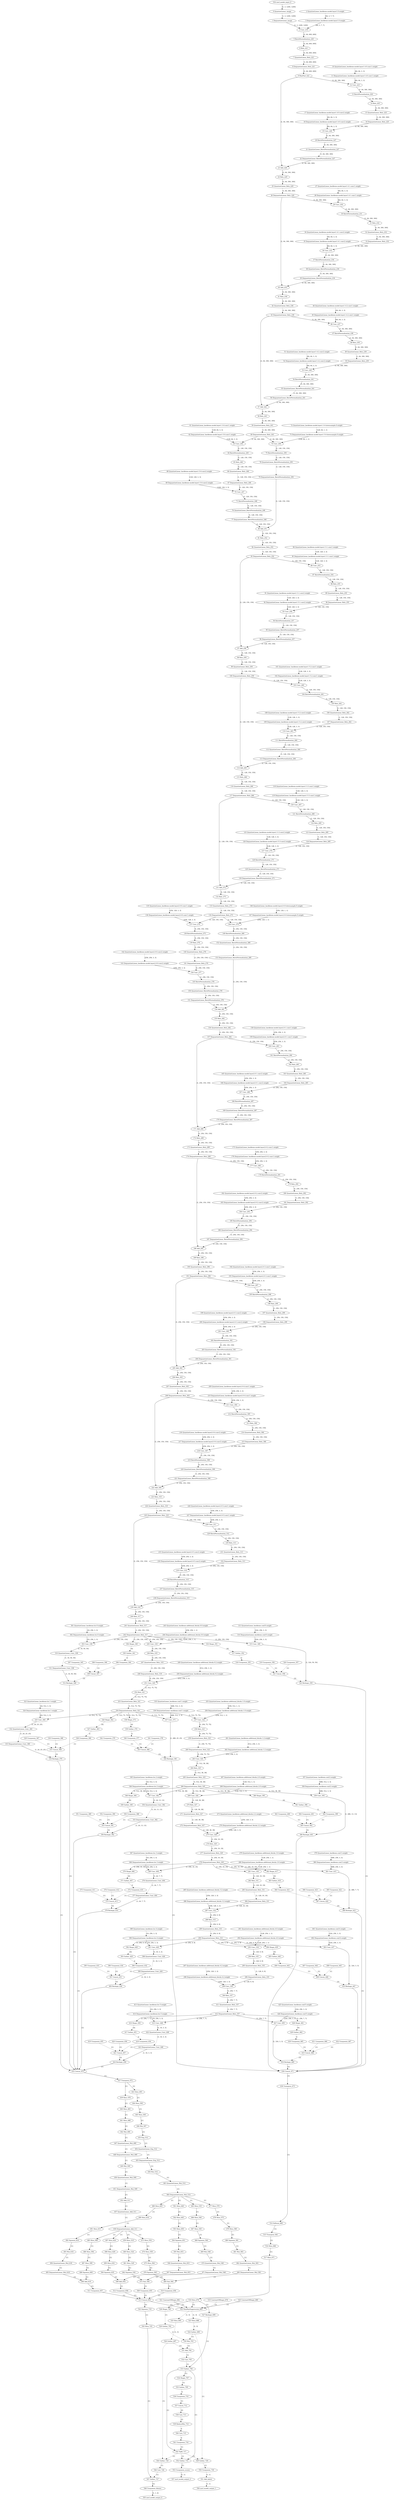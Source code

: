 strict digraph  {
"0 QuantizeLinear_image" [id=0, type=QuantizeLinear];
"1 DequantizeLinear_image" [id=1, type=DequantizeLinear];
"2 QuantizeLinear_backbone.model.layer1.0.weight" [id=2, type=QuantizeLinear];
"3 DequantizeLinear_backbone.model.layer1.0.weight" [id=3, type=DequantizeLinear];
"4 Conv_219" [id=4, type=Conv];
"5 BatchNormalization_220" [id=5, type=BatchNormalization];
"6 Relu_221" [id=6, type=Relu];
"7 QuantizeLinear_Relu_221" [id=7, type=QuantizeLinear];
"8 DequantizeLinear_Relu_221" [id=8, type=DequantizeLinear];
"9 MaxPool_222" [id=9, type=MaxPool];
"10 QuantizeLinear_backbone.model.layer1.4.0.conv1.weight" [id=10, type=QuantizeLinear];
"11 DequantizeLinear_backbone.model.layer1.4.0.conv1.weight" [id=11, type=DequantizeLinear];
"12 Conv_223" [id=12, type=Conv];
"13 BatchNormalization_224" [id=13, type=BatchNormalization];
"14 Relu_225" [id=14, type=Relu];
"15 QuantizeLinear_Relu_225" [id=15, type=QuantizeLinear];
"16 DequantizeLinear_Relu_225" [id=16, type=DequantizeLinear];
"17 QuantizeLinear_backbone.model.layer1.4.0.conv2.weight" [id=17, type=QuantizeLinear];
"18 DequantizeLinear_backbone.model.layer1.4.0.conv2.weight" [id=18, type=DequantizeLinear];
"19 Conv_226" [id=19, type=Conv];
"20 BatchNormalization_227" [id=20, type=BatchNormalization];
"21 QuantizeLinear_BatchNormalization_227" [id=21, type=QuantizeLinear];
"22 DequantizeLinear_BatchNormalization_227" [id=22, type=DequantizeLinear];
"23 Add_228" [id=23, type=Add];
"24 Relu_229" [id=24, type=Relu];
"25 QuantizeLinear_Relu_229" [id=25, type=QuantizeLinear];
"26 DequantizeLinear_Relu_229" [id=26, type=DequantizeLinear];
"27 QuantizeLinear_backbone.model.layer1.4.1.conv1.weight" [id=27, type=QuantizeLinear];
"28 DequantizeLinear_backbone.model.layer1.4.1.conv1.weight" [id=28, type=DequantizeLinear];
"29 Conv_230" [id=29, type=Conv];
"30 BatchNormalization_231" [id=30, type=BatchNormalization];
"31 Relu_232" [id=31, type=Relu];
"32 QuantizeLinear_Relu_232" [id=32, type=QuantizeLinear];
"33 DequantizeLinear_Relu_232" [id=33, type=DequantizeLinear];
"34 QuantizeLinear_backbone.model.layer1.4.1.conv2.weight" [id=34, type=QuantizeLinear];
"35 DequantizeLinear_backbone.model.layer1.4.1.conv2.weight" [id=35, type=DequantizeLinear];
"36 Conv_233" [id=36, type=Conv];
"37 BatchNormalization_234" [id=37, type=BatchNormalization];
"38 QuantizeLinear_BatchNormalization_234" [id=38, type=QuantizeLinear];
"39 DequantizeLinear_BatchNormalization_234" [id=39, type=DequantizeLinear];
"40 Add_235" [id=40, type=Add];
"41 Relu_236" [id=41, type=Relu];
"42 QuantizeLinear_Relu_236" [id=42, type=QuantizeLinear];
"43 DequantizeLinear_Relu_236" [id=43, type=DequantizeLinear];
"44 QuantizeLinear_backbone.model.layer1.4.2.conv1.weight" [id=44, type=QuantizeLinear];
"45 DequantizeLinear_backbone.model.layer1.4.2.conv1.weight" [id=45, type=DequantizeLinear];
"46 Conv_237" [id=46, type=Conv];
"47 BatchNormalization_238" [id=47, type=BatchNormalization];
"48 Relu_239" [id=48, type=Relu];
"49 QuantizeLinear_Relu_239" [id=49, type=QuantizeLinear];
"50 DequantizeLinear_Relu_239" [id=50, type=DequantizeLinear];
"51 QuantizeLinear_backbone.model.layer1.4.2.conv2.weight" [id=51, type=QuantizeLinear];
"52 DequantizeLinear_backbone.model.layer1.4.2.conv2.weight" [id=52, type=DequantizeLinear];
"53 Conv_240" [id=53, type=Conv];
"54 BatchNormalization_241" [id=54, type=BatchNormalization];
"55 QuantizeLinear_BatchNormalization_241" [id=55, type=QuantizeLinear];
"56 DequantizeLinear_BatchNormalization_241" [id=56, type=DequantizeLinear];
"57 Add_242" [id=57, type=Add];
"58 Relu_243" [id=58, type=Relu];
"59 QuantizeLinear_Relu_243" [id=59, type=QuantizeLinear];
"60 DequantizeLinear_Relu_243" [id=60, type=DequantizeLinear];
"61 QuantizeLinear_backbone.model.layer1.5.0.conv1.weight" [id=61, type=QuantizeLinear];
"62 DequantizeLinear_backbone.model.layer1.5.0.conv1.weight" [id=62, type=DequantizeLinear];
"63 Conv_244" [id=63, type=Conv];
"64 BatchNormalization_245" [id=64, type=BatchNormalization];
"65 Relu_246" [id=65, type=Relu];
"66 QuantizeLinear_Relu_246" [id=66, type=QuantizeLinear];
"67 DequantizeLinear_Relu_246" [id=67, type=DequantizeLinear];
"68 QuantizeLinear_backbone.model.layer1.5.0.conv2.weight" [id=68, type=QuantizeLinear];
"69 DequantizeLinear_backbone.model.layer1.5.0.conv2.weight" [id=69, type=DequantizeLinear];
"70 Conv_247" [id=70, type=Conv];
"71 BatchNormalization_248" [id=71, type=BatchNormalization];
"72 QuantizeLinear_backbone.model.layer1.5.0.downsample.0.weight" [id=72, type=QuantizeLinear];
"73 DequantizeLinear_backbone.model.layer1.5.0.downsample.0.weight" [id=73, type=DequantizeLinear];
"74 Conv_249" [id=74, type=Conv];
"75 BatchNormalization_250" [id=75, type=BatchNormalization];
"76 QuantizeLinear_BatchNormalization_248" [id=76, type=QuantizeLinear];
"77 DequantizeLinear_BatchNormalization_248" [id=77, type=DequantizeLinear];
"78 QuantizeLinear_BatchNormalization_250" [id=78, type=QuantizeLinear];
"79 DequantizeLinear_BatchNormalization_250" [id=79, type=DequantizeLinear];
"80 Add_251" [id=80, type=Add];
"81 Relu_252" [id=81, type=Relu];
"82 QuantizeLinear_Relu_252" [id=82, type=QuantizeLinear];
"83 DequantizeLinear_Relu_252" [id=83, type=DequantizeLinear];
"84 QuantizeLinear_backbone.model.layer1.5.1.conv1.weight" [id=84, type=QuantizeLinear];
"85 DequantizeLinear_backbone.model.layer1.5.1.conv1.weight" [id=85, type=DequantizeLinear];
"86 Conv_253" [id=86, type=Conv];
"87 BatchNormalization_254" [id=87, type=BatchNormalization];
"88 Relu_255" [id=88, type=Relu];
"89 QuantizeLinear_Relu_255" [id=89, type=QuantizeLinear];
"90 DequantizeLinear_Relu_255" [id=90, type=DequantizeLinear];
"91 QuantizeLinear_backbone.model.layer1.5.1.conv2.weight" [id=91, type=QuantizeLinear];
"92 DequantizeLinear_backbone.model.layer1.5.1.conv2.weight" [id=92, type=DequantizeLinear];
"93 Conv_256" [id=93, type=Conv];
"94 BatchNormalization_257" [id=94, type=BatchNormalization];
"95 QuantizeLinear_BatchNormalization_257" [id=95, type=QuantizeLinear];
"96 DequantizeLinear_BatchNormalization_257" [id=96, type=DequantizeLinear];
"97 Add_258" [id=97, type=Add];
"98 Relu_259" [id=98, type=Relu];
"99 QuantizeLinear_Relu_259" [id=99, type=QuantizeLinear];
"100 DequantizeLinear_Relu_259" [id=100, type=DequantizeLinear];
"101 QuantizeLinear_backbone.model.layer1.5.2.conv1.weight" [id=101, type=QuantizeLinear];
"102 DequantizeLinear_backbone.model.layer1.5.2.conv1.weight" [id=102, type=DequantizeLinear];
"103 Conv_260" [id=103, type=Conv];
"104 BatchNormalization_261" [id=104, type=BatchNormalization];
"105 Relu_262" [id=105, type=Relu];
"106 QuantizeLinear_Relu_262" [id=106, type=QuantizeLinear];
"107 DequantizeLinear_Relu_262" [id=107, type=DequantizeLinear];
"108 QuantizeLinear_backbone.model.layer1.5.2.conv2.weight" [id=108, type=QuantizeLinear];
"109 DequantizeLinear_backbone.model.layer1.5.2.conv2.weight" [id=109, type=DequantizeLinear];
"110 Conv_263" [id=110, type=Conv];
"111 BatchNormalization_264" [id=111, type=BatchNormalization];
"112 QuantizeLinear_BatchNormalization_264" [id=112, type=QuantizeLinear];
"113 DequantizeLinear_BatchNormalization_264" [id=113, type=DequantizeLinear];
"114 Add_265" [id=114, type=Add];
"115 Relu_266" [id=115, type=Relu];
"116 QuantizeLinear_Relu_266" [id=116, type=QuantizeLinear];
"117 DequantizeLinear_Relu_266" [id=117, type=DequantizeLinear];
"118 QuantizeLinear_backbone.model.layer1.5.3.conv1.weight" [id=118, type=QuantizeLinear];
"119 DequantizeLinear_backbone.model.layer1.5.3.conv1.weight" [id=119, type=DequantizeLinear];
"120 Conv_267" [id=120, type=Conv];
"121 BatchNormalization_268" [id=121, type=BatchNormalization];
"122 Relu_269" [id=122, type=Relu];
"123 QuantizeLinear_Relu_269" [id=123, type=QuantizeLinear];
"124 DequantizeLinear_Relu_269" [id=124, type=DequantizeLinear];
"125 QuantizeLinear_backbone.model.layer1.5.3.conv2.weight" [id=125, type=QuantizeLinear];
"126 DequantizeLinear_backbone.model.layer1.5.3.conv2.weight" [id=126, type=DequantizeLinear];
"127 Conv_270" [id=127, type=Conv];
"128 BatchNormalization_271" [id=128, type=BatchNormalization];
"129 QuantizeLinear_BatchNormalization_271" [id=129, type=QuantizeLinear];
"130 DequantizeLinear_BatchNormalization_271" [id=130, type=DequantizeLinear];
"131 Add_272" [id=131, type=Add];
"132 Relu_273" [id=132, type=Relu];
"133 QuantizeLinear_Relu_273" [id=133, type=QuantizeLinear];
"134 DequantizeLinear_Relu_273" [id=134, type=DequantizeLinear];
"135 QuantizeLinear_backbone.model.layer2.0.0.conv1.weight" [id=135, type=QuantizeLinear];
"136 DequantizeLinear_backbone.model.layer2.0.0.conv1.weight" [id=136, type=DequantizeLinear];
"137 Conv_274" [id=137, type=Conv];
"138 BatchNormalization_275" [id=138, type=BatchNormalization];
"139 Relu_276" [id=139, type=Relu];
"140 QuantizeLinear_Relu_276" [id=140, type=QuantizeLinear];
"141 DequantizeLinear_Relu_276" [id=141, type=DequantizeLinear];
"142 QuantizeLinear_backbone.model.layer2.0.0.conv2.weight" [id=142, type=QuantizeLinear];
"143 DequantizeLinear_backbone.model.layer2.0.0.conv2.weight" [id=143, type=DequantizeLinear];
"144 Conv_277" [id=144, type=Conv];
"145 BatchNormalization_278" [id=145, type=BatchNormalization];
"146 QuantizeLinear_backbone.model.layer2.0.0.downsample.0.weight" [id=146, type=QuantizeLinear];
"147 DequantizeLinear_backbone.model.layer2.0.0.downsample.0.weight" [id=147, type=DequantizeLinear];
"148 Conv_279" [id=148, type=Conv];
"149 BatchNormalization_280" [id=149, type=BatchNormalization];
"150 QuantizeLinear_BatchNormalization_278" [id=150, type=QuantizeLinear];
"151 DequantizeLinear_BatchNormalization_278" [id=151, type=DequantizeLinear];
"152 QuantizeLinear_BatchNormalization_280" [id=152, type=QuantizeLinear];
"153 DequantizeLinear_BatchNormalization_280" [id=153, type=DequantizeLinear];
"154 Add_281" [id=154, type=Add];
"155 Relu_282" [id=155, type=Relu];
"156 QuantizeLinear_Relu_282" [id=156, type=QuantizeLinear];
"157 DequantizeLinear_Relu_282" [id=157, type=DequantizeLinear];
"158 QuantizeLinear_backbone.model.layer2.0.1.conv1.weight" [id=158, type=QuantizeLinear];
"159 DequantizeLinear_backbone.model.layer2.0.1.conv1.weight" [id=159, type=DequantizeLinear];
"160 Conv_283" [id=160, type=Conv];
"161 BatchNormalization_284" [id=161, type=BatchNormalization];
"162 Relu_285" [id=162, type=Relu];
"163 QuantizeLinear_Relu_285" [id=163, type=QuantizeLinear];
"164 DequantizeLinear_Relu_285" [id=164, type=DequantizeLinear];
"165 QuantizeLinear_backbone.model.layer2.0.1.conv2.weight" [id=165, type=QuantizeLinear];
"166 DequantizeLinear_backbone.model.layer2.0.1.conv2.weight" [id=166, type=DequantizeLinear];
"167 Conv_286" [id=167, type=Conv];
"168 BatchNormalization_287" [id=168, type=BatchNormalization];
"169 QuantizeLinear_BatchNormalization_287" [id=169, type=QuantizeLinear];
"170 DequantizeLinear_BatchNormalization_287" [id=170, type=DequantizeLinear];
"171 Add_288" [id=171, type=Add];
"172 Relu_289" [id=172, type=Relu];
"173 QuantizeLinear_Relu_289" [id=173, type=QuantizeLinear];
"174 DequantizeLinear_Relu_289" [id=174, type=DequantizeLinear];
"175 QuantizeLinear_backbone.model.layer2.0.2.conv1.weight" [id=175, type=QuantizeLinear];
"176 DequantizeLinear_backbone.model.layer2.0.2.conv1.weight" [id=176, type=DequantizeLinear];
"177 Conv_290" [id=177, type=Conv];
"178 BatchNormalization_291" [id=178, type=BatchNormalization];
"179 Relu_292" [id=179, type=Relu];
"180 QuantizeLinear_Relu_292" [id=180, type=QuantizeLinear];
"181 DequantizeLinear_Relu_292" [id=181, type=DequantizeLinear];
"182 QuantizeLinear_backbone.model.layer2.0.2.conv2.weight" [id=182, type=QuantizeLinear];
"183 DequantizeLinear_backbone.model.layer2.0.2.conv2.weight" [id=183, type=DequantizeLinear];
"184 Conv_293" [id=184, type=Conv];
"185 BatchNormalization_294" [id=185, type=BatchNormalization];
"186 QuantizeLinear_BatchNormalization_294" [id=186, type=QuantizeLinear];
"187 DequantizeLinear_BatchNormalization_294" [id=187, type=DequantizeLinear];
"188 Add_295" [id=188, type=Add];
"189 Relu_296" [id=189, type=Relu];
"190 QuantizeLinear_Relu_296" [id=190, type=QuantizeLinear];
"191 DequantizeLinear_Relu_296" [id=191, type=DequantizeLinear];
"192 QuantizeLinear_backbone.model.layer2.0.3.conv1.weight" [id=192, type=QuantizeLinear];
"193 DequantizeLinear_backbone.model.layer2.0.3.conv1.weight" [id=193, type=DequantizeLinear];
"194 Conv_297" [id=194, type=Conv];
"195 BatchNormalization_298" [id=195, type=BatchNormalization];
"196 Relu_299" [id=196, type=Relu];
"197 QuantizeLinear_Relu_299" [id=197, type=QuantizeLinear];
"198 DequantizeLinear_Relu_299" [id=198, type=DequantizeLinear];
"199 QuantizeLinear_backbone.model.layer2.0.3.conv2.weight" [id=199, type=QuantizeLinear];
"200 DequantizeLinear_backbone.model.layer2.0.3.conv2.weight" [id=200, type=DequantizeLinear];
"201 Conv_300" [id=201, type=Conv];
"202 BatchNormalization_301" [id=202, type=BatchNormalization];
"203 QuantizeLinear_BatchNormalization_301" [id=203, type=QuantizeLinear];
"204 DequantizeLinear_BatchNormalization_301" [id=204, type=DequantizeLinear];
"205 Add_302" [id=205, type=Add];
"206 Relu_303" [id=206, type=Relu];
"207 QuantizeLinear_Relu_303" [id=207, type=QuantizeLinear];
"208 DequantizeLinear_Relu_303" [id=208, type=DequantizeLinear];
"209 QuantizeLinear_backbone.model.layer2.0.4.conv1.weight" [id=209, type=QuantizeLinear];
"210 DequantizeLinear_backbone.model.layer2.0.4.conv1.weight" [id=210, type=DequantizeLinear];
"211 Conv_304" [id=211, type=Conv];
"212 BatchNormalization_305" [id=212, type=BatchNormalization];
"213 Relu_306" [id=213, type=Relu];
"214 QuantizeLinear_Relu_306" [id=214, type=QuantizeLinear];
"215 DequantizeLinear_Relu_306" [id=215, type=DequantizeLinear];
"216 QuantizeLinear_backbone.model.layer2.0.4.conv2.weight" [id=216, type=QuantizeLinear];
"217 DequantizeLinear_backbone.model.layer2.0.4.conv2.weight" [id=217, type=DequantizeLinear];
"218 Conv_307" [id=218, type=Conv];
"219 BatchNormalization_308" [id=219, type=BatchNormalization];
"220 QuantizeLinear_BatchNormalization_308" [id=220, type=QuantizeLinear];
"221 DequantizeLinear_BatchNormalization_308" [id=221, type=DequantizeLinear];
"222 Add_309" [id=222, type=Add];
"223 Relu_310" [id=223, type=Relu];
"224 QuantizeLinear_Relu_310" [id=224, type=QuantizeLinear];
"225 DequantizeLinear_Relu_310" [id=225, type=DequantizeLinear];
"226 QuantizeLinear_backbone.model.layer2.0.5.conv1.weight" [id=226, type=QuantizeLinear];
"227 DequantizeLinear_backbone.model.layer2.0.5.conv1.weight" [id=227, type=DequantizeLinear];
"228 Conv_311" [id=228, type=Conv];
"229 BatchNormalization_312" [id=229, type=BatchNormalization];
"230 Relu_313" [id=230, type=Relu];
"231 QuantizeLinear_Relu_313" [id=231, type=QuantizeLinear];
"232 DequantizeLinear_Relu_313" [id=232, type=DequantizeLinear];
"233 QuantizeLinear_backbone.model.layer2.0.5.conv2.weight" [id=233, type=QuantizeLinear];
"234 DequantizeLinear_backbone.model.layer2.0.5.conv2.weight" [id=234, type=DequantizeLinear];
"235 Conv_314" [id=235, type=Conv];
"236 BatchNormalization_315" [id=236, type=BatchNormalization];
"237 QuantizeLinear_BatchNormalization_315" [id=237, type=QuantizeLinear];
"238 DequantizeLinear_BatchNormalization_315" [id=238, type=DequantizeLinear];
"239 Add_316" [id=239, type=Add];
"240 Relu_317" [id=240, type=Relu];
"241 QuantizeLinear_Relu_317" [id=241, type=QuantizeLinear];
"242 DequantizeLinear_Relu_317" [id=242, type=DequantizeLinear];
"243 QuantizeLinear_backbone.additional_blocks.0.0.weight" [id=243, type=QuantizeLinear];
"244 DequantizeLinear_backbone.additional_blocks.0.0.weight" [id=244, type=DequantizeLinear];
"245 Conv_318" [id=245, type=Conv];
"246 Relu_319" [id=246, type=Relu];
"247 QuantizeLinear_Relu_319" [id=247, type=QuantizeLinear];
"248 DequantizeLinear_Relu_319" [id=248, type=DequantizeLinear];
"249 QuantizeLinear_backbone.additional_blocks.0.2.weight" [id=249, type=QuantizeLinear];
"250 DequantizeLinear_backbone.additional_blocks.0.2.weight" [id=250, type=DequantizeLinear];
"251 Conv_320" [id=251, type=Conv];
"252 Relu_321" [id=252, type=Relu];
"253 QuantizeLinear_Relu_321" [id=253, type=QuantizeLinear];
"254 DequantizeLinear_Relu_321" [id=254, type=DequantizeLinear];
"255 QuantizeLinear_backbone.additional_blocks.1.0.weight" [id=255, type=QuantizeLinear];
"256 DequantizeLinear_backbone.additional_blocks.1.0.weight" [id=256, type=DequantizeLinear];
"257 Conv_322" [id=257, type=Conv];
"258 Relu_323" [id=258, type=Relu];
"259 QuantizeLinear_Relu_323" [id=259, type=QuantizeLinear];
"260 DequantizeLinear_Relu_323" [id=260, type=DequantizeLinear];
"261 QuantizeLinear_backbone.additional_blocks.1.2.weight" [id=261, type=QuantizeLinear];
"262 DequantizeLinear_backbone.additional_blocks.1.2.weight" [id=262, type=DequantizeLinear];
"263 Conv_324" [id=263, type=Conv];
"264 Relu_325" [id=264, type=Relu];
"265 QuantizeLinear_Relu_325" [id=265, type=QuantizeLinear];
"266 DequantizeLinear_Relu_325" [id=266, type=DequantizeLinear];
"267 QuantizeLinear_backbone.additional_blocks.2.0.weight" [id=267, type=QuantizeLinear];
"268 DequantizeLinear_backbone.additional_blocks.2.0.weight" [id=268, type=DequantizeLinear];
"269 Conv_326" [id=269, type=Conv];
"270 Relu_327" [id=270, type=Relu];
"271 QuantizeLinear_Relu_327" [id=271, type=QuantizeLinear];
"272 DequantizeLinear_Relu_327" [id=272, type=DequantizeLinear];
"273 QuantizeLinear_backbone.additional_blocks.2.2.weight" [id=273, type=QuantizeLinear];
"274 DequantizeLinear_backbone.additional_blocks.2.2.weight" [id=274, type=DequantizeLinear];
"275 Conv_328" [id=275, type=Conv];
"276 Relu_329" [id=276, type=Relu];
"277 QuantizeLinear_Relu_329" [id=277, type=QuantizeLinear];
"278 DequantizeLinear_Relu_329" [id=278, type=DequantizeLinear];
"279 QuantizeLinear_backbone.additional_blocks.3.0.weight" [id=279, type=QuantizeLinear];
"280 DequantizeLinear_backbone.additional_blocks.3.0.weight" [id=280, type=DequantizeLinear];
"281 Conv_330" [id=281, type=Conv];
"282 Relu_331" [id=282, type=Relu];
"283 QuantizeLinear_Relu_331" [id=283, type=QuantizeLinear];
"284 DequantizeLinear_Relu_331" [id=284, type=DequantizeLinear];
"285 QuantizeLinear_backbone.additional_blocks.3.2.weight" [id=285, type=QuantizeLinear];
"286 DequantizeLinear_backbone.additional_blocks.3.2.weight" [id=286, type=DequantizeLinear];
"287 Conv_332" [id=287, type=Conv];
"288 Relu_333" [id=288, type=Relu];
"289 QuantizeLinear_Relu_333" [id=289, type=QuantizeLinear];
"290 DequantizeLinear_Relu_333" [id=290, type=DequantizeLinear];
"291 QuantizeLinear_backbone.additional_blocks.4.0.weight" [id=291, type=QuantizeLinear];
"292 DequantizeLinear_backbone.additional_blocks.4.0.weight" [id=292, type=DequantizeLinear];
"293 Conv_334" [id=293, type=Conv];
"294 Relu_335" [id=294, type=Relu];
"295 QuantizeLinear_Relu_335" [id=295, type=QuantizeLinear];
"296 DequantizeLinear_Relu_335" [id=296, type=DequantizeLinear];
"297 QuantizeLinear_backbone.additional_blocks.4.2.weight" [id=297, type=QuantizeLinear];
"298 DequantizeLinear_backbone.additional_blocks.4.2.weight" [id=298, type=DequantizeLinear];
"299 Conv_336" [id=299, type=Conv];
"300 Relu_337" [id=300, type=Relu];
"301 QuantizeLinear_backbone.loc.0.weight" [id=301, type=QuantizeLinear];
"302 DequantizeLinear_backbone.loc.0.weight" [id=302, type=DequantizeLinear];
"303 Conv_338" [id=303, type=Conv];
"304 Shape_340" [id=304, type=Shape];
"305 Gather_341" [id=305, type=Gather];
"306 Unsqueeze_344" [id=306, type=Unsqueeze];
"307 Unsqueeze_345" [id=307, type=Unsqueeze];
"308 Unsqueeze_346" [id=308, type=Unsqueeze];
"309 Concat_347" [id=309, type=Concat];
"310 QuantizeLinear_Conv_338" [id=310, type=QuantizeLinear];
"311 DequantizeLinear_Conv_338" [id=311, type=DequantizeLinear];
"312 Reshape_348" [id=312, type=Reshape];
"313 QuantizeLinear_backbone.conf.0.weight" [id=313, type=QuantizeLinear];
"314 DequantizeLinear_backbone.conf.0.weight" [id=314, type=DequantizeLinear];
"315 Conv_349" [id=315, type=Conv];
"316 Shape_351" [id=316, type=Shape];
"317 Gather_352" [id=317, type=Gather];
"318 Unsqueeze_355" [id=318, type=Unsqueeze];
"319 Unsqueeze_356" [id=319, type=Unsqueeze];
"320 Unsqueeze_357" [id=320, type=Unsqueeze];
"321 Concat_358" [id=321, type=Concat];
"322 Reshape_359" [id=322, type=Reshape];
"323 QuantizeLinear_backbone.loc.1.weight" [id=323, type=QuantizeLinear];
"324 DequantizeLinear_backbone.loc.1.weight" [id=324, type=DequantizeLinear];
"325 Conv_360" [id=325, type=Conv];
"326 Shape_362" [id=326, type=Shape];
"327 Gather_363" [id=327, type=Gather];
"328 Unsqueeze_366" [id=328, type=Unsqueeze];
"329 Unsqueeze_367" [id=329, type=Unsqueeze];
"330 Unsqueeze_368" [id=330, type=Unsqueeze];
"331 Concat_369" [id=331, type=Concat];
"332 QuantizeLinear_Conv_360" [id=332, type=QuantizeLinear];
"333 DequantizeLinear_Conv_360" [id=333, type=DequantizeLinear];
"334 Reshape_370" [id=334, type=Reshape];
"335 QuantizeLinear_backbone.conf.1.weight" [id=335, type=QuantizeLinear];
"336 DequantizeLinear_backbone.conf.1.weight" [id=336, type=DequantizeLinear];
"337 Conv_371" [id=337, type=Conv];
"338 Shape_373" [id=338, type=Shape];
"339 Gather_374" [id=339, type=Gather];
"340 Unsqueeze_377" [id=340, type=Unsqueeze];
"341 Unsqueeze_378" [id=341, type=Unsqueeze];
"342 Unsqueeze_379" [id=342, type=Unsqueeze];
"343 Concat_380" [id=343, type=Concat];
"344 Reshape_381" [id=344, type=Reshape];
"345 QuantizeLinear_backbone.loc.2.weight" [id=345, type=QuantizeLinear];
"346 DequantizeLinear_backbone.loc.2.weight" [id=346, type=DequantizeLinear];
"347 Conv_382" [id=347, type=Conv];
"348 Shape_384" [id=348, type=Shape];
"349 Gather_385" [id=349, type=Gather];
"350 Unsqueeze_388" [id=350, type=Unsqueeze];
"351 Unsqueeze_389" [id=351, type=Unsqueeze];
"352 Unsqueeze_390" [id=352, type=Unsqueeze];
"353 Concat_391" [id=353, type=Concat];
"354 QuantizeLinear_Conv_382" [id=354, type=QuantizeLinear];
"355 DequantizeLinear_Conv_382" [id=355, type=DequantizeLinear];
"356 Reshape_392" [id=356, type=Reshape];
"357 QuantizeLinear_backbone.conf.2.weight" [id=357, type=QuantizeLinear];
"358 DequantizeLinear_backbone.conf.2.weight" [id=358, type=DequantizeLinear];
"359 Conv_393" [id=359, type=Conv];
"360 Shape_395" [id=360, type=Shape];
"361 Gather_396" [id=361, type=Gather];
"362 Unsqueeze_399" [id=362, type=Unsqueeze];
"363 Unsqueeze_400" [id=363, type=Unsqueeze];
"364 Unsqueeze_401" [id=364, type=Unsqueeze];
"365 Concat_402" [id=365, type=Concat];
"366 Reshape_403" [id=366, type=Reshape];
"367 QuantizeLinear_backbone.loc.3.weight" [id=367, type=QuantizeLinear];
"368 DequantizeLinear_backbone.loc.3.weight" [id=368, type=DequantizeLinear];
"369 Conv_404" [id=369, type=Conv];
"370 Shape_406" [id=370, type=Shape];
"371 Gather_407" [id=371, type=Gather];
"372 Unsqueeze_410" [id=372, type=Unsqueeze];
"373 Unsqueeze_411" [id=373, type=Unsqueeze];
"374 Unsqueeze_412" [id=374, type=Unsqueeze];
"375 Concat_413" [id=375, type=Concat];
"376 QuantizeLinear_Conv_404" [id=376, type=QuantizeLinear];
"377 DequantizeLinear_Conv_404" [id=377, type=DequantizeLinear];
"378 Reshape_414" [id=378, type=Reshape];
"379 QuantizeLinear_backbone.conf.3.weight" [id=379, type=QuantizeLinear];
"380 DequantizeLinear_backbone.conf.3.weight" [id=380, type=DequantizeLinear];
"381 Conv_415" [id=381, type=Conv];
"382 Shape_417" [id=382, type=Shape];
"383 Gather_418" [id=383, type=Gather];
"384 Unsqueeze_421" [id=384, type=Unsqueeze];
"385 Unsqueeze_422" [id=385, type=Unsqueeze];
"386 Unsqueeze_423" [id=386, type=Unsqueeze];
"387 Concat_424" [id=387, type=Concat];
"388 Reshape_425" [id=388, type=Reshape];
"389 QuantizeLinear_backbone.loc.4.weight" [id=389, type=QuantizeLinear];
"390 DequantizeLinear_backbone.loc.4.weight" [id=390, type=DequantizeLinear];
"391 Conv_426" [id=391, type=Conv];
"392 Shape_428" [id=392, type=Shape];
"393 Gather_429" [id=393, type=Gather];
"394 Unsqueeze_432" [id=394, type=Unsqueeze];
"395 Unsqueeze_433" [id=395, type=Unsqueeze];
"396 Unsqueeze_434" [id=396, type=Unsqueeze];
"397 Concat_435" [id=397, type=Concat];
"398 QuantizeLinear_Conv_426" [id=398, type=QuantizeLinear];
"399 DequantizeLinear_Conv_426" [id=399, type=DequantizeLinear];
"400 Reshape_436" [id=400, type=Reshape];
"401 QuantizeLinear_backbone.conf.4.weight" [id=401, type=QuantizeLinear];
"402 DequantizeLinear_backbone.conf.4.weight" [id=402, type=DequantizeLinear];
"403 Conv_437" [id=403, type=Conv];
"404 Shape_439" [id=404, type=Shape];
"405 Gather_440" [id=405, type=Gather];
"406 Unsqueeze_443" [id=406, type=Unsqueeze];
"407 Unsqueeze_444" [id=407, type=Unsqueeze];
"408 Unsqueeze_445" [id=408, type=Unsqueeze];
"409 Concat_446" [id=409, type=Concat];
"410 Reshape_447" [id=410, type=Reshape];
"411 QuantizeLinear_Relu_337" [id=411, type=QuantizeLinear];
"412 DequantizeLinear_Relu_337" [id=412, type=DequantizeLinear];
"413 QuantizeLinear_backbone.loc.5.weight" [id=413, type=QuantizeLinear];
"414 DequantizeLinear_backbone.loc.5.weight" [id=414, type=DequantizeLinear];
"415 Conv_448" [id=415, type=Conv];
"416 Shape_450" [id=416, type=Shape];
"417 Gather_451" [id=417, type=Gather];
"418 Unsqueeze_454" [id=418, type=Unsqueeze];
"419 Unsqueeze_455" [id=419, type=Unsqueeze];
"420 Unsqueeze_456" [id=420, type=Unsqueeze];
"421 Concat_457" [id=421, type=Concat];
"422 QuantizeLinear_Conv_448" [id=422, type=QuantizeLinear];
"423 DequantizeLinear_Conv_448" [id=423, type=DequantizeLinear];
"424 Reshape_458" [id=424, type=Reshape];
"425 QuantizeLinear_backbone.conf.5.weight" [id=425, type=QuantizeLinear];
"426 DequantizeLinear_backbone.conf.5.weight" [id=426, type=DequantizeLinear];
"427 Conv_459" [id=427, type=Conv];
"428 Shape_461" [id=428, type=Shape];
"429 Gather_462" [id=429, type=Gather];
"430 Unsqueeze_465" [id=430, type=Unsqueeze];
"431 Unsqueeze_466" [id=431, type=Unsqueeze];
"432 Unsqueeze_467" [id=432, type=Unsqueeze];
"433 Concat_468" [id=433, type=Concat];
"434 Reshape_469" [id=434, type=Reshape];
"435 Concat_470" [id=435, type=Concat];
"436 Concat_471" [id=436, type=Concat];
"437 Transpose_472" [id=437, type=Transpose];
"438 Transpose_473" [id=438, type=Transpose];
"439 Slice_478" [id=439, type=Slice];
"440 Slice_483" [id=440, type=Slice];
"441 Slice_488" [id=441, type=Slice];
"442 Mul_490" [id=442, type=Mul];
"443 Slice_495" [id=443, type=Slice];
"444 Slice_500" [id=444, type=Slice];
"445 Slice_505" [id=445, type=Slice];
"446 Mul_507" [id=446, type=Mul];
"447 QuantizeLinear_Mul_490" [id=447, type=QuantizeLinear];
"448 DequantizeLinear_Mul_490" [id=448, type=DequantizeLinear];
"449 Mul_509" [id=449, type=Mul];
"450 QuantizeLinear_Mul_509" [id=450, type=QuantizeLinear];
"451 DequantizeLinear_Mul_509" [id=451, type=DequantizeLinear];
"452 Add_511" [id=452, type=Add];
"453 Exp_512" [id=453, type=Exp];
"454 QuantizeLinear_Exp_512" [id=454, type=QuantizeLinear];
"455 DequantizeLinear_Exp_512" [id=455, type=DequantizeLinear];
"456 Mul_514" [id=456, type=Mul];
"457 QuantizeLinear_Add_511" [id=457, type=QuantizeLinear];
"458 DequantizeLinear_Add_511" [id=458, type=DequantizeLinear];
"459 Slice_519" [id=459, type=Slice];
"460 Slice_524" [id=460, type=Slice];
"461 Slice_529" [id=461, type=Slice];
"462 Squeeze_530" [id=462, type=Squeeze];
"463 QuantizeLinear_Mul_514" [id=463, type=QuantizeLinear];
"464 DequantizeLinear_Mul_514" [id=464, type=DequantizeLinear];
"465 Slice_535" [id=465, type=Slice];
"466 Slice_540" [id=466, type=Slice];
"467 Slice_545" [id=467, type=Slice];
"468 Squeeze_546" [id=468, type=Squeeze];
"469 Mul_548" [id=469, type=Mul];
"470 QuantizeLinear_Mul_548" [id=470, type=QuantizeLinear];
"471 DequantizeLinear_Mul_548" [id=471, type=DequantizeLinear];
"472 Sub_549" [id=472, type=Sub];
"473 Slice_554" [id=473, type=Slice];
"474 Slice_559" [id=474, type=Slice];
"475 Slice_564" [id=475, type=Slice];
"476 Squeeze_565" [id=476, type=Squeeze];
"477 Slice_570" [id=477, type=Slice];
"478 Slice_575" [id=478, type=Slice];
"479 Slice_580" [id=479, type=Slice];
"480 Squeeze_581" [id=480, type=Squeeze];
"481 Mul_583" [id=481, type=Mul];
"482 QuantizeLinear_Mul_583" [id=482, type=QuantizeLinear];
"483 DequantizeLinear_Mul_583" [id=483, type=DequantizeLinear];
"484 Sub_584" [id=484, type=Sub];
"485 Slice_589" [id=485, type=Slice];
"486 Slice_594" [id=486, type=Slice];
"487 Slice_599" [id=487, type=Slice];
"488 Squeeze_600" [id=488, type=Squeeze];
"489 Slice_605" [id=489, type=Slice];
"490 Slice_610" [id=490, type=Slice];
"491 Slice_615" [id=491, type=Slice];
"492 Squeeze_616" [id=492, type=Squeeze];
"493 Mul_618" [id=493, type=Mul];
"494 QuantizeLinear_Mul_618" [id=494, type=QuantizeLinear];
"495 DequantizeLinear_Mul_618" [id=495, type=DequantizeLinear];
"496 Add_619" [id=496, type=Add];
"497 Slice_624" [id=497, type=Slice];
"498 Slice_629" [id=498, type=Slice];
"499 Slice_634" [id=499, type=Slice];
"500 Squeeze_635" [id=500, type=Squeeze];
"501 Slice_640" [id=501, type=Slice];
"502 Slice_645" [id=502, type=Slice];
"503 Slice_650" [id=503, type=Slice];
"504 Squeeze_651" [id=504, type=Squeeze];
"505 Mul_653" [id=505, type=Mul];
"506 QuantizeLinear_Mul_653" [id=506, type=QuantizeLinear];
"507 DequantizeLinear_Mul_653" [id=507, type=DequantizeLinear];
"508 Add_654" [id=508, type=Add];
"509 Unsqueeze_655" [id=509, type=Unsqueeze];
"510 Unsqueeze_656" [id=510, type=Unsqueeze];
"511 Unsqueeze_657" [id=511, type=Unsqueeze];
"512 Unsqueeze_658" [id=512, type=Unsqueeze];
"513 Concat_659" [id=513, type=Concat];
"514 Softmax_660" [id=514, type=Softmax];
"515 Transpose_661" [id=515, type=Transpose];
"516 Slice_666" [id=516, type=Slice];
"517 Slice_671" [id=517, type=Slice];
"518 Slice_676" [id=518, type=Slice];
"519 ConstantOfShape_678" [id=519, type=ConstantOfShape];
"520 ConstantOfShape_680" [id=520, type=ConstantOfShape];
"521 ConstantOfShape_682" [id=521, type=ConstantOfShape];
"522 NonMaxSuppression_683" [id=522, type=NonMaxSuppression];
"523 Slice_688" [id=523, type=Slice];
"524 Gather_690" [id=524, type=Gather];
"525 Slice_695" [id=525, type=Slice];
"526 Gather_697" [id=526, type=Gather];
"527 Reshape_699" [id=527, type=Reshape];
"528 Shape_700" [id=528, type=Shape];
"529 Gather_702" [id=529, type=Gather];
"530 Mul_703" [id=530, type=Mul];
"531 Add_704" [id=531, type=Add];
"532 Cast_705" [id=532, type=Cast];
"533 Gather_706" [id=533, type=Gather];
"534 Shape_707" [id=534, type=Shape];
"535 Gather_709" [id=535, type=Gather];
"536 Unsqueeze_710" [id=536, type=Unsqueeze];
"537 Concat_712" [id=537, type=Concat];
"538 Cast_713" [id=538, type=Cast];
"539 ReduceMin_714" [id=539, type=ReduceMin];
"540 Cast_715" [id=540, type=Cast];
"541 Unsqueeze_716" [id=541, type=Unsqueeze];
"542 TopK_717" [id=542, type=TopK];
"543 Squeeze_719" [id=543, type=Squeeze];
"544 Gather_720" [id=544, type=Gather];
"545 Slice_725" [id=545, type=Slice];
"546 Cast_726" [id=546, type=Cast];
"547 Gather_727" [id=547, type=Gather];
"548 Unsqueeze_bboxes" [id=548, type=Unsqueeze];
"549 Gather_729" [id=549, type=Gather];
"550 Unsqueeze_730" [id=550, type=Unsqueeze];
"551 Add_labels" [id=551, type=Add];
"552 Gather_733" [id=552, type=Gather];
"553 Unsqueeze_scores" [id=553, type=Unsqueeze];
"554 nncf_model_input_0" [id=554, type=nncf_model_input];
"555 nncf_model_output_0" [id=555, type=nncf_model_output];
"556 nncf_model_output_1" [id=556, type=nncf_model_output];
"557 nncf_model_output_2" [id=557, type=nncf_model_output];
"0 QuantizeLinear_image" -> "1 DequantizeLinear_image"  [label="[1, 3, 1200, 1200]", style=dashed];
"1 DequantizeLinear_image" -> "4 Conv_219"  [label="[1, 3, 1200, 1200]", style=solid];
"2 QuantizeLinear_backbone.model.layer1.0.weight" -> "3 DequantizeLinear_backbone.model.layer1.0.weight"  [label="[64, 3, 7, 7]", style=dashed];
"3 DequantizeLinear_backbone.model.layer1.0.weight" -> "4 Conv_219"  [label="[64, 3, 7, 7]", style=solid];
"4 Conv_219" -> "5 BatchNormalization_220"  [label="[1, 64, 600, 600]", style=solid];
"5 BatchNormalization_220" -> "6 Relu_221"  [label="[1, 64, 600, 600]", style=solid];
"6 Relu_221" -> "7 QuantizeLinear_Relu_221"  [label="[1, 64, 600, 600]", style=solid];
"7 QuantizeLinear_Relu_221" -> "8 DequantizeLinear_Relu_221"  [label="[1, 64, 600, 600]", style=dashed];
"8 DequantizeLinear_Relu_221" -> "9 MaxPool_222"  [label="[1, 64, 600, 600]", style=solid];
"9 MaxPool_222" -> "12 Conv_223"  [label="[1, 64, 300, 300]", style=solid];
"9 MaxPool_222" -> "23 Add_228"  [label="[1, 64, 300, 300]", style=solid];
"10 QuantizeLinear_backbone.model.layer1.4.0.conv1.weight" -> "11 DequantizeLinear_backbone.model.layer1.4.0.conv1.weight"  [label="[64, 64, 3, 3]", style=dashed];
"11 DequantizeLinear_backbone.model.layer1.4.0.conv1.weight" -> "12 Conv_223"  [label="[64, 64, 3, 3]", style=solid];
"12 Conv_223" -> "13 BatchNormalization_224"  [label="[1, 64, 300, 300]", style=solid];
"13 BatchNormalization_224" -> "14 Relu_225"  [label="[1, 64, 300, 300]", style=solid];
"14 Relu_225" -> "15 QuantizeLinear_Relu_225"  [label="[1, 64, 300, 300]", style=solid];
"15 QuantizeLinear_Relu_225" -> "16 DequantizeLinear_Relu_225"  [label="[1, 64, 300, 300]", style=dashed];
"16 DequantizeLinear_Relu_225" -> "19 Conv_226"  [label="[1, 64, 300, 300]", style=solid];
"17 QuantizeLinear_backbone.model.layer1.4.0.conv2.weight" -> "18 DequantizeLinear_backbone.model.layer1.4.0.conv2.weight"  [label="[64, 64, 3, 3]", style=dashed];
"18 DequantizeLinear_backbone.model.layer1.4.0.conv2.weight" -> "19 Conv_226"  [label="[64, 64, 3, 3]", style=solid];
"19 Conv_226" -> "20 BatchNormalization_227"  [label="[1, 64, 300, 300]", style=solid];
"20 BatchNormalization_227" -> "21 QuantizeLinear_BatchNormalization_227"  [label="[1, 64, 300, 300]", style=solid];
"21 QuantizeLinear_BatchNormalization_227" -> "22 DequantizeLinear_BatchNormalization_227"  [label="[1, 64, 300, 300]", style=dashed];
"22 DequantizeLinear_BatchNormalization_227" -> "23 Add_228"  [label="[1, 64, 300, 300]", style=solid];
"23 Add_228" -> "24 Relu_229"  [label="[1, 64, 300, 300]", style=solid];
"24 Relu_229" -> "25 QuantizeLinear_Relu_229"  [label="[1, 64, 300, 300]", style=solid];
"25 QuantizeLinear_Relu_229" -> "26 DequantizeLinear_Relu_229"  [label="[1, 64, 300, 300]", style=dashed];
"26 DequantizeLinear_Relu_229" -> "29 Conv_230"  [label="[1, 64, 300, 300]", style=solid];
"26 DequantizeLinear_Relu_229" -> "40 Add_235"  [label="[1, 64, 300, 300]", style=solid];
"27 QuantizeLinear_backbone.model.layer1.4.1.conv1.weight" -> "28 DequantizeLinear_backbone.model.layer1.4.1.conv1.weight"  [label="[64, 64, 3, 3]", style=dashed];
"28 DequantizeLinear_backbone.model.layer1.4.1.conv1.weight" -> "29 Conv_230"  [label="[64, 64, 3, 3]", style=solid];
"29 Conv_230" -> "30 BatchNormalization_231"  [label="[1, 64, 300, 300]", style=solid];
"30 BatchNormalization_231" -> "31 Relu_232"  [label="[1, 64, 300, 300]", style=solid];
"31 Relu_232" -> "32 QuantizeLinear_Relu_232"  [label="[1, 64, 300, 300]", style=solid];
"32 QuantizeLinear_Relu_232" -> "33 DequantizeLinear_Relu_232"  [label="[1, 64, 300, 300]", style=dashed];
"33 DequantizeLinear_Relu_232" -> "36 Conv_233"  [label="[1, 64, 300, 300]", style=solid];
"34 QuantizeLinear_backbone.model.layer1.4.1.conv2.weight" -> "35 DequantizeLinear_backbone.model.layer1.4.1.conv2.weight"  [label="[64, 64, 3, 3]", style=dashed];
"35 DequantizeLinear_backbone.model.layer1.4.1.conv2.weight" -> "36 Conv_233"  [label="[64, 64, 3, 3]", style=solid];
"36 Conv_233" -> "37 BatchNormalization_234"  [label="[1, 64, 300, 300]", style=solid];
"37 BatchNormalization_234" -> "38 QuantizeLinear_BatchNormalization_234"  [label="[1, 64, 300, 300]", style=solid];
"38 QuantizeLinear_BatchNormalization_234" -> "39 DequantizeLinear_BatchNormalization_234"  [label="[1, 64, 300, 300]", style=dashed];
"39 DequantizeLinear_BatchNormalization_234" -> "40 Add_235"  [label="[1, 64, 300, 300]", style=solid];
"40 Add_235" -> "41 Relu_236"  [label="[1, 64, 300, 300]", style=solid];
"41 Relu_236" -> "42 QuantizeLinear_Relu_236"  [label="[1, 64, 300, 300]", style=solid];
"42 QuantizeLinear_Relu_236" -> "43 DequantizeLinear_Relu_236"  [label="[1, 64, 300, 300]", style=dashed];
"43 DequantizeLinear_Relu_236" -> "46 Conv_237"  [label="[1, 64, 300, 300]", style=solid];
"43 DequantizeLinear_Relu_236" -> "57 Add_242"  [label="[1, 64, 300, 300]", style=solid];
"44 QuantizeLinear_backbone.model.layer1.4.2.conv1.weight" -> "45 DequantizeLinear_backbone.model.layer1.4.2.conv1.weight"  [label="[64, 64, 3, 3]", style=dashed];
"45 DequantizeLinear_backbone.model.layer1.4.2.conv1.weight" -> "46 Conv_237"  [label="[64, 64, 3, 3]", style=solid];
"46 Conv_237" -> "47 BatchNormalization_238"  [label="[1, 64, 300, 300]", style=solid];
"47 BatchNormalization_238" -> "48 Relu_239"  [label="[1, 64, 300, 300]", style=solid];
"48 Relu_239" -> "49 QuantizeLinear_Relu_239"  [label="[1, 64, 300, 300]", style=solid];
"49 QuantizeLinear_Relu_239" -> "50 DequantizeLinear_Relu_239"  [label="[1, 64, 300, 300]", style=dashed];
"50 DequantizeLinear_Relu_239" -> "53 Conv_240"  [label="[1, 64, 300, 300]", style=solid];
"51 QuantizeLinear_backbone.model.layer1.4.2.conv2.weight" -> "52 DequantizeLinear_backbone.model.layer1.4.2.conv2.weight"  [label="[64, 64, 3, 3]", style=dashed];
"52 DequantizeLinear_backbone.model.layer1.4.2.conv2.weight" -> "53 Conv_240"  [label="[64, 64, 3, 3]", style=solid];
"53 Conv_240" -> "54 BatchNormalization_241"  [label="[1, 64, 300, 300]", style=solid];
"54 BatchNormalization_241" -> "55 QuantizeLinear_BatchNormalization_241"  [label="[1, 64, 300, 300]", style=solid];
"55 QuantizeLinear_BatchNormalization_241" -> "56 DequantizeLinear_BatchNormalization_241"  [label="[1, 64, 300, 300]", style=dashed];
"56 DequantizeLinear_BatchNormalization_241" -> "57 Add_242"  [label="[1, 64, 300, 300]", style=solid];
"57 Add_242" -> "58 Relu_243"  [label="[1, 64, 300, 300]", style=solid];
"58 Relu_243" -> "59 QuantizeLinear_Relu_243"  [label="[1, 64, 300, 300]", style=solid];
"59 QuantizeLinear_Relu_243" -> "60 DequantizeLinear_Relu_243"  [label="[1, 64, 300, 300]", style=dashed];
"60 DequantizeLinear_Relu_243" -> "63 Conv_244"  [label="[1, 64, 300, 300]", style=solid];
"60 DequantizeLinear_Relu_243" -> "74 Conv_249"  [label="[1, 64, 300, 300]", style=solid];
"61 QuantizeLinear_backbone.model.layer1.5.0.conv1.weight" -> "62 DequantizeLinear_backbone.model.layer1.5.0.conv1.weight"  [label="[128, 64, 3, 3]", style=dashed];
"62 DequantizeLinear_backbone.model.layer1.5.0.conv1.weight" -> "63 Conv_244"  [label="[128, 64, 3, 3]", style=solid];
"63 Conv_244" -> "64 BatchNormalization_245"  [label="[1, 128, 150, 150]", style=solid];
"64 BatchNormalization_245" -> "65 Relu_246"  [label="[1, 128, 150, 150]", style=solid];
"65 Relu_246" -> "66 QuantizeLinear_Relu_246"  [label="[1, 128, 150, 150]", style=solid];
"66 QuantizeLinear_Relu_246" -> "67 DequantizeLinear_Relu_246"  [label="[1, 128, 150, 150]", style=dashed];
"67 DequantizeLinear_Relu_246" -> "70 Conv_247"  [label="[1, 128, 150, 150]", style=solid];
"68 QuantizeLinear_backbone.model.layer1.5.0.conv2.weight" -> "69 DequantizeLinear_backbone.model.layer1.5.0.conv2.weight"  [label="[128, 128, 3, 3]", style=dashed];
"69 DequantizeLinear_backbone.model.layer1.5.0.conv2.weight" -> "70 Conv_247"  [label="[128, 128, 3, 3]", style=solid];
"70 Conv_247" -> "71 BatchNormalization_248"  [label="[1, 128, 150, 150]", style=solid];
"71 BatchNormalization_248" -> "76 QuantizeLinear_BatchNormalization_248"  [label="[1, 128, 150, 150]", style=solid];
"72 QuantizeLinear_backbone.model.layer1.5.0.downsample.0.weight" -> "73 DequantizeLinear_backbone.model.layer1.5.0.downsample.0.weight"  [label="[128, 64, 1, 1]", style=dashed];
"73 DequantizeLinear_backbone.model.layer1.5.0.downsample.0.weight" -> "74 Conv_249"  [label="[128, 64, 1, 1]", style=solid];
"74 Conv_249" -> "75 BatchNormalization_250"  [label="[1, 128, 150, 150]", style=solid];
"75 BatchNormalization_250" -> "78 QuantizeLinear_BatchNormalization_250"  [label="[1, 128, 150, 150]", style=solid];
"76 QuantizeLinear_BatchNormalization_248" -> "77 DequantizeLinear_BatchNormalization_248"  [label="[1, 128, 150, 150]", style=dashed];
"77 DequantizeLinear_BatchNormalization_248" -> "80 Add_251"  [label="[1, 128, 150, 150]", style=solid];
"78 QuantizeLinear_BatchNormalization_250" -> "79 DequantizeLinear_BatchNormalization_250"  [label="[1, 128, 150, 150]", style=dashed];
"79 DequantizeLinear_BatchNormalization_250" -> "80 Add_251"  [label="[1, 128, 150, 150]", style=solid];
"80 Add_251" -> "81 Relu_252"  [label="[1, 128, 150, 150]", style=solid];
"81 Relu_252" -> "82 QuantizeLinear_Relu_252"  [label="[1, 128, 150, 150]", style=solid];
"82 QuantizeLinear_Relu_252" -> "83 DequantizeLinear_Relu_252"  [label="[1, 128, 150, 150]", style=dashed];
"83 DequantizeLinear_Relu_252" -> "86 Conv_253"  [label="[1, 128, 150, 150]", style=solid];
"83 DequantizeLinear_Relu_252" -> "97 Add_258"  [label="[1, 128, 150, 150]", style=solid];
"84 QuantizeLinear_backbone.model.layer1.5.1.conv1.weight" -> "85 DequantizeLinear_backbone.model.layer1.5.1.conv1.weight"  [label="[128, 128, 3, 3]", style=dashed];
"85 DequantizeLinear_backbone.model.layer1.5.1.conv1.weight" -> "86 Conv_253"  [label="[128, 128, 3, 3]", style=solid];
"86 Conv_253" -> "87 BatchNormalization_254"  [label="[1, 128, 150, 150]", style=solid];
"87 BatchNormalization_254" -> "88 Relu_255"  [label="[1, 128, 150, 150]", style=solid];
"88 Relu_255" -> "89 QuantizeLinear_Relu_255"  [label="[1, 128, 150, 150]", style=solid];
"89 QuantizeLinear_Relu_255" -> "90 DequantizeLinear_Relu_255"  [label="[1, 128, 150, 150]", style=dashed];
"90 DequantizeLinear_Relu_255" -> "93 Conv_256"  [label="[1, 128, 150, 150]", style=solid];
"91 QuantizeLinear_backbone.model.layer1.5.1.conv2.weight" -> "92 DequantizeLinear_backbone.model.layer1.5.1.conv2.weight"  [label="[128, 128, 3, 3]", style=dashed];
"92 DequantizeLinear_backbone.model.layer1.5.1.conv2.weight" -> "93 Conv_256"  [label="[128, 128, 3, 3]", style=solid];
"93 Conv_256" -> "94 BatchNormalization_257"  [label="[1, 128, 150, 150]", style=solid];
"94 BatchNormalization_257" -> "95 QuantizeLinear_BatchNormalization_257"  [label="[1, 128, 150, 150]", style=solid];
"95 QuantizeLinear_BatchNormalization_257" -> "96 DequantizeLinear_BatchNormalization_257"  [label="[1, 128, 150, 150]", style=dashed];
"96 DequantizeLinear_BatchNormalization_257" -> "97 Add_258"  [label="[1, 128, 150, 150]", style=solid];
"97 Add_258" -> "98 Relu_259"  [label="[1, 128, 150, 150]", style=solid];
"98 Relu_259" -> "99 QuantizeLinear_Relu_259"  [label="[1, 128, 150, 150]", style=solid];
"99 QuantizeLinear_Relu_259" -> "100 DequantizeLinear_Relu_259"  [label="[1, 128, 150, 150]", style=dashed];
"100 DequantizeLinear_Relu_259" -> "103 Conv_260"  [label="[1, 128, 150, 150]", style=solid];
"100 DequantizeLinear_Relu_259" -> "114 Add_265"  [label="[1, 128, 150, 150]", style=solid];
"101 QuantizeLinear_backbone.model.layer1.5.2.conv1.weight" -> "102 DequantizeLinear_backbone.model.layer1.5.2.conv1.weight"  [label="[128, 128, 3, 3]", style=dashed];
"102 DequantizeLinear_backbone.model.layer1.5.2.conv1.weight" -> "103 Conv_260"  [label="[128, 128, 3, 3]", style=solid];
"103 Conv_260" -> "104 BatchNormalization_261"  [label="[1, 128, 150, 150]", style=solid];
"104 BatchNormalization_261" -> "105 Relu_262"  [label="[1, 128, 150, 150]", style=solid];
"105 Relu_262" -> "106 QuantizeLinear_Relu_262"  [label="[1, 128, 150, 150]", style=solid];
"106 QuantizeLinear_Relu_262" -> "107 DequantizeLinear_Relu_262"  [label="[1, 128, 150, 150]", style=dashed];
"107 DequantizeLinear_Relu_262" -> "110 Conv_263"  [label="[1, 128, 150, 150]", style=solid];
"108 QuantizeLinear_backbone.model.layer1.5.2.conv2.weight" -> "109 DequantizeLinear_backbone.model.layer1.5.2.conv2.weight"  [label="[128, 128, 3, 3]", style=dashed];
"109 DequantizeLinear_backbone.model.layer1.5.2.conv2.weight" -> "110 Conv_263"  [label="[128, 128, 3, 3]", style=solid];
"110 Conv_263" -> "111 BatchNormalization_264"  [label="[1, 128, 150, 150]", style=solid];
"111 BatchNormalization_264" -> "112 QuantizeLinear_BatchNormalization_264"  [label="[1, 128, 150, 150]", style=solid];
"112 QuantizeLinear_BatchNormalization_264" -> "113 DequantizeLinear_BatchNormalization_264"  [label="[1, 128, 150, 150]", style=dashed];
"113 DequantizeLinear_BatchNormalization_264" -> "114 Add_265"  [label="[1, 128, 150, 150]", style=solid];
"114 Add_265" -> "115 Relu_266"  [label="[1, 128, 150, 150]", style=solid];
"115 Relu_266" -> "116 QuantizeLinear_Relu_266"  [label="[1, 128, 150, 150]", style=solid];
"116 QuantizeLinear_Relu_266" -> "117 DequantizeLinear_Relu_266"  [label="[1, 128, 150, 150]", style=dashed];
"117 DequantizeLinear_Relu_266" -> "120 Conv_267"  [label="[1, 128, 150, 150]", style=solid];
"117 DequantizeLinear_Relu_266" -> "131 Add_272"  [label="[1, 128, 150, 150]", style=solid];
"118 QuantizeLinear_backbone.model.layer1.5.3.conv1.weight" -> "119 DequantizeLinear_backbone.model.layer1.5.3.conv1.weight"  [label="[128, 128, 3, 3]", style=dashed];
"119 DequantizeLinear_backbone.model.layer1.5.3.conv1.weight" -> "120 Conv_267"  [label="[128, 128, 3, 3]", style=solid];
"120 Conv_267" -> "121 BatchNormalization_268"  [label="[1, 128, 150, 150]", style=solid];
"121 BatchNormalization_268" -> "122 Relu_269"  [label="[1, 128, 150, 150]", style=solid];
"122 Relu_269" -> "123 QuantizeLinear_Relu_269"  [label="[1, 128, 150, 150]", style=solid];
"123 QuantizeLinear_Relu_269" -> "124 DequantizeLinear_Relu_269"  [label="[1, 128, 150, 150]", style=dashed];
"124 DequantizeLinear_Relu_269" -> "127 Conv_270"  [label="[1, 128, 150, 150]", style=solid];
"125 QuantizeLinear_backbone.model.layer1.5.3.conv2.weight" -> "126 DequantizeLinear_backbone.model.layer1.5.3.conv2.weight"  [label="[128, 128, 3, 3]", style=dashed];
"126 DequantizeLinear_backbone.model.layer1.5.3.conv2.weight" -> "127 Conv_270"  [label="[128, 128, 3, 3]", style=solid];
"127 Conv_270" -> "128 BatchNormalization_271"  [label="[1, 128, 150, 150]", style=solid];
"128 BatchNormalization_271" -> "129 QuantizeLinear_BatchNormalization_271"  [label="[1, 128, 150, 150]", style=solid];
"129 QuantizeLinear_BatchNormalization_271" -> "130 DequantizeLinear_BatchNormalization_271"  [label="[1, 128, 150, 150]", style=dashed];
"130 DequantizeLinear_BatchNormalization_271" -> "131 Add_272"  [label="[1, 128, 150, 150]", style=solid];
"131 Add_272" -> "132 Relu_273"  [label="[1, 128, 150, 150]", style=solid];
"132 Relu_273" -> "133 QuantizeLinear_Relu_273"  [label="[1, 128, 150, 150]", style=solid];
"133 QuantizeLinear_Relu_273" -> "134 DequantizeLinear_Relu_273"  [label="[1, 128, 150, 150]", style=dashed];
"134 DequantizeLinear_Relu_273" -> "137 Conv_274"  [label="[1, 128, 150, 150]", style=solid];
"134 DequantizeLinear_Relu_273" -> "148 Conv_279"  [label="[1, 128, 150, 150]", style=solid];
"135 QuantizeLinear_backbone.model.layer2.0.0.conv1.weight" -> "136 DequantizeLinear_backbone.model.layer2.0.0.conv1.weight"  [label="[256, 128, 3, 3]", style=dashed];
"136 DequantizeLinear_backbone.model.layer2.0.0.conv1.weight" -> "137 Conv_274"  [label="[256, 128, 3, 3]", style=solid];
"137 Conv_274" -> "138 BatchNormalization_275"  [label="[1, 256, 150, 150]", style=solid];
"138 BatchNormalization_275" -> "139 Relu_276"  [label="[1, 256, 150, 150]", style=solid];
"139 Relu_276" -> "140 QuantizeLinear_Relu_276"  [label="[1, 256, 150, 150]", style=solid];
"140 QuantizeLinear_Relu_276" -> "141 DequantizeLinear_Relu_276"  [label="[1, 256, 150, 150]", style=dashed];
"141 DequantizeLinear_Relu_276" -> "144 Conv_277"  [label="[1, 256, 150, 150]", style=solid];
"142 QuantizeLinear_backbone.model.layer2.0.0.conv2.weight" -> "143 DequantizeLinear_backbone.model.layer2.0.0.conv2.weight"  [label="[256, 256, 3, 3]", style=dashed];
"143 DequantizeLinear_backbone.model.layer2.0.0.conv2.weight" -> "144 Conv_277"  [label="[256, 256, 3, 3]", style=solid];
"144 Conv_277" -> "145 BatchNormalization_278"  [label="[1, 256, 150, 150]", style=solid];
"145 BatchNormalization_278" -> "150 QuantizeLinear_BatchNormalization_278"  [label="[1, 256, 150, 150]", style=solid];
"146 QuantizeLinear_backbone.model.layer2.0.0.downsample.0.weight" -> "147 DequantizeLinear_backbone.model.layer2.0.0.downsample.0.weight"  [label="[256, 128, 1, 1]", style=dashed];
"147 DequantizeLinear_backbone.model.layer2.0.0.downsample.0.weight" -> "148 Conv_279"  [label="[256, 128, 1, 1]", style=solid];
"148 Conv_279" -> "149 BatchNormalization_280"  [label="[1, 256, 150, 150]", style=solid];
"149 BatchNormalization_280" -> "152 QuantizeLinear_BatchNormalization_280"  [label="[1, 256, 150, 150]", style=solid];
"150 QuantizeLinear_BatchNormalization_278" -> "151 DequantizeLinear_BatchNormalization_278"  [label="[1, 256, 150, 150]", style=dashed];
"151 DequantizeLinear_BatchNormalization_278" -> "154 Add_281"  [label="[1, 256, 150, 150]", style=solid];
"152 QuantizeLinear_BatchNormalization_280" -> "153 DequantizeLinear_BatchNormalization_280"  [label="[1, 256, 150, 150]", style=dashed];
"153 DequantizeLinear_BatchNormalization_280" -> "154 Add_281"  [label="[1, 256, 150, 150]", style=solid];
"154 Add_281" -> "155 Relu_282"  [label="[1, 256, 150, 150]", style=solid];
"155 Relu_282" -> "156 QuantizeLinear_Relu_282"  [label="[1, 256, 150, 150]", style=solid];
"156 QuantizeLinear_Relu_282" -> "157 DequantizeLinear_Relu_282"  [label="[1, 256, 150, 150]", style=dashed];
"157 DequantizeLinear_Relu_282" -> "160 Conv_283"  [label="[1, 256, 150, 150]", style=solid];
"157 DequantizeLinear_Relu_282" -> "171 Add_288"  [label="[1, 256, 150, 150]", style=solid];
"158 QuantizeLinear_backbone.model.layer2.0.1.conv1.weight" -> "159 DequantizeLinear_backbone.model.layer2.0.1.conv1.weight"  [label="[256, 256, 3, 3]", style=dashed];
"159 DequantizeLinear_backbone.model.layer2.0.1.conv1.weight" -> "160 Conv_283"  [label="[256, 256, 3, 3]", style=solid];
"160 Conv_283" -> "161 BatchNormalization_284"  [label="[1, 256, 150, 150]", style=solid];
"161 BatchNormalization_284" -> "162 Relu_285"  [label="[1, 256, 150, 150]", style=solid];
"162 Relu_285" -> "163 QuantizeLinear_Relu_285"  [label="[1, 256, 150, 150]", style=solid];
"163 QuantizeLinear_Relu_285" -> "164 DequantizeLinear_Relu_285"  [label="[1, 256, 150, 150]", style=dashed];
"164 DequantizeLinear_Relu_285" -> "167 Conv_286"  [label="[1, 256, 150, 150]", style=solid];
"165 QuantizeLinear_backbone.model.layer2.0.1.conv2.weight" -> "166 DequantizeLinear_backbone.model.layer2.0.1.conv2.weight"  [label="[256, 256, 3, 3]", style=dashed];
"166 DequantizeLinear_backbone.model.layer2.0.1.conv2.weight" -> "167 Conv_286"  [label="[256, 256, 3, 3]", style=solid];
"167 Conv_286" -> "168 BatchNormalization_287"  [label="[1, 256, 150, 150]", style=solid];
"168 BatchNormalization_287" -> "169 QuantizeLinear_BatchNormalization_287"  [label="[1, 256, 150, 150]", style=solid];
"169 QuantizeLinear_BatchNormalization_287" -> "170 DequantizeLinear_BatchNormalization_287"  [label="[1, 256, 150, 150]", style=dashed];
"170 DequantizeLinear_BatchNormalization_287" -> "171 Add_288"  [label="[1, 256, 150, 150]", style=solid];
"171 Add_288" -> "172 Relu_289"  [label="[1, 256, 150, 150]", style=solid];
"172 Relu_289" -> "173 QuantizeLinear_Relu_289"  [label="[1, 256, 150, 150]", style=solid];
"173 QuantizeLinear_Relu_289" -> "174 DequantizeLinear_Relu_289"  [label="[1, 256, 150, 150]", style=dashed];
"174 DequantizeLinear_Relu_289" -> "177 Conv_290"  [label="[1, 256, 150, 150]", style=solid];
"174 DequantizeLinear_Relu_289" -> "188 Add_295"  [label="[1, 256, 150, 150]", style=solid];
"175 QuantizeLinear_backbone.model.layer2.0.2.conv1.weight" -> "176 DequantizeLinear_backbone.model.layer2.0.2.conv1.weight"  [label="[256, 256, 3, 3]", style=dashed];
"176 DequantizeLinear_backbone.model.layer2.0.2.conv1.weight" -> "177 Conv_290"  [label="[256, 256, 3, 3]", style=solid];
"177 Conv_290" -> "178 BatchNormalization_291"  [label="[1, 256, 150, 150]", style=solid];
"178 BatchNormalization_291" -> "179 Relu_292"  [label="[1, 256, 150, 150]", style=solid];
"179 Relu_292" -> "180 QuantizeLinear_Relu_292"  [label="[1, 256, 150, 150]", style=solid];
"180 QuantizeLinear_Relu_292" -> "181 DequantizeLinear_Relu_292"  [label="[1, 256, 150, 150]", style=dashed];
"181 DequantizeLinear_Relu_292" -> "184 Conv_293"  [label="[1, 256, 150, 150]", style=solid];
"182 QuantizeLinear_backbone.model.layer2.0.2.conv2.weight" -> "183 DequantizeLinear_backbone.model.layer2.0.2.conv2.weight"  [label="[256, 256, 3, 3]", style=dashed];
"183 DequantizeLinear_backbone.model.layer2.0.2.conv2.weight" -> "184 Conv_293"  [label="[256, 256, 3, 3]", style=solid];
"184 Conv_293" -> "185 BatchNormalization_294"  [label="[1, 256, 150, 150]", style=solid];
"185 BatchNormalization_294" -> "186 QuantizeLinear_BatchNormalization_294"  [label="[1, 256, 150, 150]", style=solid];
"186 QuantizeLinear_BatchNormalization_294" -> "187 DequantizeLinear_BatchNormalization_294"  [label="[1, 256, 150, 150]", style=dashed];
"187 DequantizeLinear_BatchNormalization_294" -> "188 Add_295"  [label="[1, 256, 150, 150]", style=solid];
"188 Add_295" -> "189 Relu_296"  [label="[1, 256, 150, 150]", style=solid];
"189 Relu_296" -> "190 QuantizeLinear_Relu_296"  [label="[1, 256, 150, 150]", style=solid];
"190 QuantizeLinear_Relu_296" -> "191 DequantizeLinear_Relu_296"  [label="[1, 256, 150, 150]", style=dashed];
"191 DequantizeLinear_Relu_296" -> "194 Conv_297"  [label="[1, 256, 150, 150]", style=solid];
"191 DequantizeLinear_Relu_296" -> "205 Add_302"  [label="[1, 256, 150, 150]", style=solid];
"192 QuantizeLinear_backbone.model.layer2.0.3.conv1.weight" -> "193 DequantizeLinear_backbone.model.layer2.0.3.conv1.weight"  [label="[256, 256, 3, 3]", style=dashed];
"193 DequantizeLinear_backbone.model.layer2.0.3.conv1.weight" -> "194 Conv_297"  [label="[256, 256, 3, 3]", style=solid];
"194 Conv_297" -> "195 BatchNormalization_298"  [label="[1, 256, 150, 150]", style=solid];
"195 BatchNormalization_298" -> "196 Relu_299"  [label="[1, 256, 150, 150]", style=solid];
"196 Relu_299" -> "197 QuantizeLinear_Relu_299"  [label="[1, 256, 150, 150]", style=solid];
"197 QuantizeLinear_Relu_299" -> "198 DequantizeLinear_Relu_299"  [label="[1, 256, 150, 150]", style=dashed];
"198 DequantizeLinear_Relu_299" -> "201 Conv_300"  [label="[1, 256, 150, 150]", style=solid];
"199 QuantizeLinear_backbone.model.layer2.0.3.conv2.weight" -> "200 DequantizeLinear_backbone.model.layer2.0.3.conv2.weight"  [label="[256, 256, 3, 3]", style=dashed];
"200 DequantizeLinear_backbone.model.layer2.0.3.conv2.weight" -> "201 Conv_300"  [label="[256, 256, 3, 3]", style=solid];
"201 Conv_300" -> "202 BatchNormalization_301"  [label="[1, 256, 150, 150]", style=solid];
"202 BatchNormalization_301" -> "203 QuantizeLinear_BatchNormalization_301"  [label="[1, 256, 150, 150]", style=solid];
"203 QuantizeLinear_BatchNormalization_301" -> "204 DequantizeLinear_BatchNormalization_301"  [label="[1, 256, 150, 150]", style=dashed];
"204 DequantizeLinear_BatchNormalization_301" -> "205 Add_302"  [label="[1, 256, 150, 150]", style=solid];
"205 Add_302" -> "206 Relu_303"  [label="[1, 256, 150, 150]", style=solid];
"206 Relu_303" -> "207 QuantizeLinear_Relu_303"  [label="[1, 256, 150, 150]", style=solid];
"207 QuantizeLinear_Relu_303" -> "208 DequantizeLinear_Relu_303"  [label="[1, 256, 150, 150]", style=dashed];
"208 DequantizeLinear_Relu_303" -> "211 Conv_304"  [label="[1, 256, 150, 150]", style=solid];
"208 DequantizeLinear_Relu_303" -> "222 Add_309"  [label="[1, 256, 150, 150]", style=solid];
"209 QuantizeLinear_backbone.model.layer2.0.4.conv1.weight" -> "210 DequantizeLinear_backbone.model.layer2.0.4.conv1.weight"  [label="[256, 256, 3, 3]", style=dashed];
"210 DequantizeLinear_backbone.model.layer2.0.4.conv1.weight" -> "211 Conv_304"  [label="[256, 256, 3, 3]", style=solid];
"211 Conv_304" -> "212 BatchNormalization_305"  [label="[1, 256, 150, 150]", style=solid];
"212 BatchNormalization_305" -> "213 Relu_306"  [label="[1, 256, 150, 150]", style=solid];
"213 Relu_306" -> "214 QuantizeLinear_Relu_306"  [label="[1, 256, 150, 150]", style=solid];
"214 QuantizeLinear_Relu_306" -> "215 DequantizeLinear_Relu_306"  [label="[1, 256, 150, 150]", style=dashed];
"215 DequantizeLinear_Relu_306" -> "218 Conv_307"  [label="[1, 256, 150, 150]", style=solid];
"216 QuantizeLinear_backbone.model.layer2.0.4.conv2.weight" -> "217 DequantizeLinear_backbone.model.layer2.0.4.conv2.weight"  [label="[256, 256, 3, 3]", style=dashed];
"217 DequantizeLinear_backbone.model.layer2.0.4.conv2.weight" -> "218 Conv_307"  [label="[256, 256, 3, 3]", style=solid];
"218 Conv_307" -> "219 BatchNormalization_308"  [label="[1, 256, 150, 150]", style=solid];
"219 BatchNormalization_308" -> "220 QuantizeLinear_BatchNormalization_308"  [label="[1, 256, 150, 150]", style=solid];
"220 QuantizeLinear_BatchNormalization_308" -> "221 DequantizeLinear_BatchNormalization_308"  [label="[1, 256, 150, 150]", style=dashed];
"221 DequantizeLinear_BatchNormalization_308" -> "222 Add_309"  [label="[1, 256, 150, 150]", style=solid];
"222 Add_309" -> "223 Relu_310"  [label="[1, 256, 150, 150]", style=solid];
"223 Relu_310" -> "224 QuantizeLinear_Relu_310"  [label="[1, 256, 150, 150]", style=solid];
"224 QuantizeLinear_Relu_310" -> "225 DequantizeLinear_Relu_310"  [label="[1, 256, 150, 150]", style=dashed];
"225 DequantizeLinear_Relu_310" -> "228 Conv_311"  [label="[1, 256, 150, 150]", style=solid];
"225 DequantizeLinear_Relu_310" -> "239 Add_316"  [label="[1, 256, 150, 150]", style=solid];
"226 QuantizeLinear_backbone.model.layer2.0.5.conv1.weight" -> "227 DequantizeLinear_backbone.model.layer2.0.5.conv1.weight"  [label="[256, 256, 3, 3]", style=dashed];
"227 DequantizeLinear_backbone.model.layer2.0.5.conv1.weight" -> "228 Conv_311"  [label="[256, 256, 3, 3]", style=solid];
"228 Conv_311" -> "229 BatchNormalization_312"  [label="[1, 256, 150, 150]", style=solid];
"229 BatchNormalization_312" -> "230 Relu_313"  [label="[1, 256, 150, 150]", style=solid];
"230 Relu_313" -> "231 QuantizeLinear_Relu_313"  [label="[1, 256, 150, 150]", style=solid];
"231 QuantizeLinear_Relu_313" -> "232 DequantizeLinear_Relu_313"  [label="[1, 256, 150, 150]", style=dashed];
"232 DequantizeLinear_Relu_313" -> "235 Conv_314"  [label="[1, 256, 150, 150]", style=solid];
"233 QuantizeLinear_backbone.model.layer2.0.5.conv2.weight" -> "234 DequantizeLinear_backbone.model.layer2.0.5.conv2.weight"  [label="[256, 256, 3, 3]", style=dashed];
"234 DequantizeLinear_backbone.model.layer2.0.5.conv2.weight" -> "235 Conv_314"  [label="[256, 256, 3, 3]", style=solid];
"235 Conv_314" -> "236 BatchNormalization_315"  [label="[1, 256, 150, 150]", style=solid];
"236 BatchNormalization_315" -> "237 QuantizeLinear_BatchNormalization_315"  [label="[1, 256, 150, 150]", style=solid];
"237 QuantizeLinear_BatchNormalization_315" -> "238 DequantizeLinear_BatchNormalization_315"  [label="[1, 256, 150, 150]", style=dashed];
"238 DequantizeLinear_BatchNormalization_315" -> "239 Add_316"  [label="[1, 256, 150, 150]", style=solid];
"239 Add_316" -> "240 Relu_317"  [label="[1, 256, 150, 150]", style=solid];
"240 Relu_317" -> "241 QuantizeLinear_Relu_317"  [label="[1, 256, 150, 150]", style=solid];
"241 QuantizeLinear_Relu_317" -> "242 DequantizeLinear_Relu_317"  [label="[1, 256, 150, 150]", style=dashed];
"242 DequantizeLinear_Relu_317" -> "245 Conv_318"  [label="[1, 256, 150, 150]", style=solid];
"242 DequantizeLinear_Relu_317" -> "303 Conv_338"  [label="[1, 256, 150, 150]", style=solid];
"242 DequantizeLinear_Relu_317" -> "304 Shape_340"  [label="[1, 256, 150, 150]", style=solid];
"242 DequantizeLinear_Relu_317" -> "315 Conv_349"  [label="[1, 256, 150, 150]", style=solid];
"242 DequantizeLinear_Relu_317" -> "316 Shape_351"  [label="[1, 256, 150, 150]", style=solid];
"243 QuantizeLinear_backbone.additional_blocks.0.0.weight" -> "244 DequantizeLinear_backbone.additional_blocks.0.0.weight"  [label="[256, 256, 1, 1]", style=dashed];
"244 DequantizeLinear_backbone.additional_blocks.0.0.weight" -> "245 Conv_318"  [label="[256, 256, 1, 1]", style=solid];
"245 Conv_318" -> "246 Relu_319"  [label="[1, 256, 150, 150]", style=solid];
"246 Relu_319" -> "247 QuantizeLinear_Relu_319"  [label="[1, 256, 150, 150]", style=solid];
"247 QuantizeLinear_Relu_319" -> "248 DequantizeLinear_Relu_319"  [label="[1, 256, 150, 150]", style=dashed];
"248 DequantizeLinear_Relu_319" -> "251 Conv_320"  [label="[1, 256, 150, 150]", style=solid];
"249 QuantizeLinear_backbone.additional_blocks.0.2.weight" -> "250 DequantizeLinear_backbone.additional_blocks.0.2.weight"  [label="[512, 256, 3, 3]", style=dashed];
"250 DequantizeLinear_backbone.additional_blocks.0.2.weight" -> "251 Conv_320"  [label="[512, 256, 3, 3]", style=solid];
"251 Conv_320" -> "252 Relu_321"  [label="[1, 512, 75, 75]", style=solid];
"252 Relu_321" -> "253 QuantizeLinear_Relu_321"  [label="[1, 512, 75, 75]", style=solid];
"253 QuantizeLinear_Relu_321" -> "254 DequantizeLinear_Relu_321"  [label="[1, 512, 75, 75]", style=dashed];
"254 DequantizeLinear_Relu_321" -> "257 Conv_322"  [label="[1, 512, 75, 75]", style=solid];
"254 DequantizeLinear_Relu_321" -> "325 Conv_360"  [label="[1, 512, 75, 75]", style=solid];
"254 DequantizeLinear_Relu_321" -> "326 Shape_362"  [label="[1, 512, 75, 75]", style=solid];
"254 DequantizeLinear_Relu_321" -> "337 Conv_371"  [label="[1, 512, 75, 75]", style=solid];
"254 DequantizeLinear_Relu_321" -> "338 Shape_373"  [label="[1, 512, 75, 75]", style=solid];
"255 QuantizeLinear_backbone.additional_blocks.1.0.weight" -> "256 DequantizeLinear_backbone.additional_blocks.1.0.weight"  [label="[256, 512, 1, 1]", style=dashed];
"256 DequantizeLinear_backbone.additional_blocks.1.0.weight" -> "257 Conv_322"  [label="[256, 512, 1, 1]", style=solid];
"257 Conv_322" -> "258 Relu_323"  [label="[1, 256, 75, 75]", style=solid];
"258 Relu_323" -> "259 QuantizeLinear_Relu_323"  [label="[1, 256, 75, 75]", style=solid];
"259 QuantizeLinear_Relu_323" -> "260 DequantizeLinear_Relu_323"  [label="[1, 256, 75, 75]", style=dashed];
"260 DequantizeLinear_Relu_323" -> "263 Conv_324"  [label="[1, 256, 75, 75]", style=solid];
"261 QuantizeLinear_backbone.additional_blocks.1.2.weight" -> "262 DequantizeLinear_backbone.additional_blocks.1.2.weight"  [label="[512, 256, 3, 3]", style=dashed];
"262 DequantizeLinear_backbone.additional_blocks.1.2.weight" -> "263 Conv_324"  [label="[512, 256, 3, 3]", style=solid];
"263 Conv_324" -> "264 Relu_325"  [label="[1, 512, 38, 38]", style=solid];
"264 Relu_325" -> "265 QuantizeLinear_Relu_325"  [label="[1, 512, 38, 38]", style=solid];
"265 QuantizeLinear_Relu_325" -> "266 DequantizeLinear_Relu_325"  [label="[1, 512, 38, 38]", style=dashed];
"266 DequantizeLinear_Relu_325" -> "269 Conv_326"  [label="[1, 512, 38, 38]", style=solid];
"266 DequantizeLinear_Relu_325" -> "347 Conv_382"  [label="[1, 512, 38, 38]", style=solid];
"266 DequantizeLinear_Relu_325" -> "348 Shape_384"  [label="[1, 512, 38, 38]", style=solid];
"266 DequantizeLinear_Relu_325" -> "359 Conv_393"  [label="[1, 512, 38, 38]", style=solid];
"266 DequantizeLinear_Relu_325" -> "360 Shape_395"  [label="[1, 512, 38, 38]", style=solid];
"267 QuantizeLinear_backbone.additional_blocks.2.0.weight" -> "268 DequantizeLinear_backbone.additional_blocks.2.0.weight"  [label="[128, 512, 1, 1]", style=dashed];
"268 DequantizeLinear_backbone.additional_blocks.2.0.weight" -> "269 Conv_326"  [label="[128, 512, 1, 1]", style=solid];
"269 Conv_326" -> "270 Relu_327"  [label="[1, 128, 38, 38]", style=solid];
"270 Relu_327" -> "271 QuantizeLinear_Relu_327"  [label="[1, 128, 38, 38]", style=solid];
"271 QuantizeLinear_Relu_327" -> "272 DequantizeLinear_Relu_327"  [label="[1, 128, 38, 38]", style=dashed];
"272 DequantizeLinear_Relu_327" -> "275 Conv_328"  [label="[1, 128, 38, 38]", style=solid];
"273 QuantizeLinear_backbone.additional_blocks.2.2.weight" -> "274 DequantizeLinear_backbone.additional_blocks.2.2.weight"  [label="[256, 128, 3, 3]", style=dashed];
"274 DequantizeLinear_backbone.additional_blocks.2.2.weight" -> "275 Conv_328"  [label="[256, 128, 3, 3]", style=solid];
"275 Conv_328" -> "276 Relu_329"  [label="[1, 256, 19, 19]", style=solid];
"276 Relu_329" -> "277 QuantizeLinear_Relu_329"  [label="[1, 256, 19, 19]", style=solid];
"277 QuantizeLinear_Relu_329" -> "278 DequantizeLinear_Relu_329"  [label="[1, 256, 19, 19]", style=dashed];
"278 DequantizeLinear_Relu_329" -> "281 Conv_330"  [label="[1, 256, 19, 19]", style=solid];
"278 DequantizeLinear_Relu_329" -> "369 Conv_404"  [label="[1, 256, 19, 19]", style=solid];
"278 DequantizeLinear_Relu_329" -> "370 Shape_406"  [label="[1, 256, 19, 19]", style=solid];
"278 DequantizeLinear_Relu_329" -> "381 Conv_415"  [label="[1, 256, 19, 19]", style=solid];
"278 DequantizeLinear_Relu_329" -> "382 Shape_417"  [label="[1, 256, 19, 19]", style=solid];
"279 QuantizeLinear_backbone.additional_blocks.3.0.weight" -> "280 DequantizeLinear_backbone.additional_blocks.3.0.weight"  [label="[128, 256, 1, 1]", style=dashed];
"280 DequantizeLinear_backbone.additional_blocks.3.0.weight" -> "281 Conv_330"  [label="[128, 256, 1, 1]", style=solid];
"281 Conv_330" -> "282 Relu_331"  [label="[1, 128, 19, 19]", style=solid];
"282 Relu_331" -> "283 QuantizeLinear_Relu_331"  [label="[1, 128, 19, 19]", style=solid];
"283 QuantizeLinear_Relu_331" -> "284 DequantizeLinear_Relu_331"  [label="[1, 128, 19, 19]", style=dashed];
"284 DequantizeLinear_Relu_331" -> "287 Conv_332"  [label="[1, 128, 19, 19]", style=solid];
"285 QuantizeLinear_backbone.additional_blocks.3.2.weight" -> "286 DequantizeLinear_backbone.additional_blocks.3.2.weight"  [label="[256, 128, 3, 3]", style=dashed];
"286 DequantizeLinear_backbone.additional_blocks.3.2.weight" -> "287 Conv_332"  [label="[256, 128, 3, 3]", style=solid];
"287 Conv_332" -> "288 Relu_333"  [label="[1, 256, 9, 9]", style=solid];
"288 Relu_333" -> "289 QuantizeLinear_Relu_333"  [label="[1, 256, 9, 9]", style=solid];
"289 QuantizeLinear_Relu_333" -> "290 DequantizeLinear_Relu_333"  [label="[1, 256, 9, 9]", style=dashed];
"290 DequantizeLinear_Relu_333" -> "293 Conv_334"  [label="[1, 256, 9, 9]", style=solid];
"290 DequantizeLinear_Relu_333" -> "391 Conv_426"  [label="[1, 256, 9, 9]", style=solid];
"290 DequantizeLinear_Relu_333" -> "392 Shape_428"  [label="[1, 256, 9, 9]", style=solid];
"290 DequantizeLinear_Relu_333" -> "403 Conv_437"  [label="[1, 256, 9, 9]", style=solid];
"290 DequantizeLinear_Relu_333" -> "404 Shape_439"  [label="[1, 256, 9, 9]", style=solid];
"291 QuantizeLinear_backbone.additional_blocks.4.0.weight" -> "292 DequantizeLinear_backbone.additional_blocks.4.0.weight"  [label="[128, 256, 1, 1]", style=dashed];
"292 DequantizeLinear_backbone.additional_blocks.4.0.weight" -> "293 Conv_334"  [label="[128, 256, 1, 1]", style=solid];
"293 Conv_334" -> "294 Relu_335"  [label="[1, 128, 9, 9]", style=solid];
"294 Relu_335" -> "295 QuantizeLinear_Relu_335"  [label="[1, 128, 9, 9]", style=solid];
"295 QuantizeLinear_Relu_335" -> "296 DequantizeLinear_Relu_335"  [label="[1, 128, 9, 9]", style=dashed];
"296 DequantizeLinear_Relu_335" -> "299 Conv_336"  [label="[1, 128, 9, 9]", style=solid];
"297 QuantizeLinear_backbone.additional_blocks.4.2.weight" -> "298 DequantizeLinear_backbone.additional_blocks.4.2.weight"  [label="[256, 128, 3, 3]", style=dashed];
"298 DequantizeLinear_backbone.additional_blocks.4.2.weight" -> "299 Conv_336"  [label="[256, 128, 3, 3]", style=solid];
"299 Conv_336" -> "300 Relu_337"  [label="[1, 256, 7, 7]", style=solid];
"300 Relu_337" -> "411 QuantizeLinear_Relu_337"  [label="[1, 256, 7, 7]", style=solid];
"301 QuantizeLinear_backbone.loc.0.weight" -> "302 DequantizeLinear_backbone.loc.0.weight"  [label="[16, 256, 3, 3]", style=dashed];
"302 DequantizeLinear_backbone.loc.0.weight" -> "303 Conv_338"  [label="[16, 256, 3, 3]", style=solid];
"303 Conv_338" -> "310 QuantizeLinear_Conv_338"  [label="[1, 16, 50, 50]", style=solid];
"304 Shape_340" -> "305 Gather_341"  [label="[4]", style=dashed];
"305 Gather_341" -> "306 Unsqueeze_344"  [label="[]", style=dashed];
"306 Unsqueeze_344" -> "309 Concat_347"  [label="[1]", style=dashed];
"307 Unsqueeze_345" -> "309 Concat_347"  [label="[1]", style=dashed];
"308 Unsqueeze_346" -> "309 Concat_347"  [label="[1]", style=dashed];
"309 Concat_347" -> "312 Reshape_348"  [label="[3]", style=dashed];
"310 QuantizeLinear_Conv_338" -> "311 DequantizeLinear_Conv_338"  [label="[1, 16, 50, 50]", style=dashed];
"311 DequantizeLinear_Conv_338" -> "312 Reshape_348"  [label="[1, 16, 50, 50]", style=solid];
"312 Reshape_348" -> "435 Concat_470"  [label="[1]", style=solid];
"313 QuantizeLinear_backbone.conf.0.weight" -> "314 DequantizeLinear_backbone.conf.0.weight"  [label="[324, 256, 3, 3]", style=dashed];
"314 DequantizeLinear_backbone.conf.0.weight" -> "315 Conv_349"  [label="[324, 256, 3, 3]", style=solid];
"315 Conv_349" -> "322 Reshape_359"  [label="[1, 324, 50, 50]", style=solid];
"316 Shape_351" -> "317 Gather_352"  [label="[4]", style=dashed];
"317 Gather_352" -> "318 Unsqueeze_355"  [label="[]", style=dashed];
"318 Unsqueeze_355" -> "321 Concat_358"  [label="[1]", style=dashed];
"319 Unsqueeze_356" -> "321 Concat_358"  [label="[1]", style=dashed];
"320 Unsqueeze_357" -> "321 Concat_358"  [label="[1]", style=dashed];
"321 Concat_358" -> "322 Reshape_359"  [label="[3]", style=dashed];
"322 Reshape_359" -> "436 Concat_471"  [label="[1]", style=solid];
"323 QuantizeLinear_backbone.loc.1.weight" -> "324 DequantizeLinear_backbone.loc.1.weight"  [label="[24, 512, 3, 3]", style=dashed];
"324 DequantizeLinear_backbone.loc.1.weight" -> "325 Conv_360"  [label="[24, 512, 3, 3]", style=solid];
"325 Conv_360" -> "332 QuantizeLinear_Conv_360"  [label="[1, 24, 25, 25]", style=solid];
"326 Shape_362" -> "327 Gather_363"  [label="[4]", style=dashed];
"327 Gather_363" -> "328 Unsqueeze_366"  [label="[]", style=dashed];
"328 Unsqueeze_366" -> "331 Concat_369"  [label="[1]", style=dashed];
"329 Unsqueeze_367" -> "331 Concat_369"  [label="[1]", style=dashed];
"330 Unsqueeze_368" -> "331 Concat_369"  [label="[1]", style=dashed];
"331 Concat_369" -> "334 Reshape_370"  [label="[3]", style=dashed];
"332 QuantizeLinear_Conv_360" -> "333 DequantizeLinear_Conv_360"  [label="[1, 24, 25, 25]", style=dashed];
"333 DequantizeLinear_Conv_360" -> "334 Reshape_370"  [label="[1, 24, 25, 25]", style=solid];
"334 Reshape_370" -> "435 Concat_470"  [label="[1]", style=solid];
"335 QuantizeLinear_backbone.conf.1.weight" -> "336 DequantizeLinear_backbone.conf.1.weight"  [label="[486, 512, 3, 3]", style=dashed];
"336 DequantizeLinear_backbone.conf.1.weight" -> "337 Conv_371"  [label="[486, 512, 3, 3]", style=solid];
"337 Conv_371" -> "344 Reshape_381"  [label="[1, 486, 25, 25]", style=solid];
"338 Shape_373" -> "339 Gather_374"  [label="[4]", style=dashed];
"339 Gather_374" -> "340 Unsqueeze_377"  [label="[]", style=dashed];
"340 Unsqueeze_377" -> "343 Concat_380"  [label="[1]", style=dashed];
"341 Unsqueeze_378" -> "343 Concat_380"  [label="[1]", style=dashed];
"342 Unsqueeze_379" -> "343 Concat_380"  [label="[1]", style=dashed];
"343 Concat_380" -> "344 Reshape_381"  [label="[3]", style=dashed];
"344 Reshape_381" -> "436 Concat_471"  [label="[1]", style=solid];
"345 QuantizeLinear_backbone.loc.2.weight" -> "346 DequantizeLinear_backbone.loc.2.weight"  [label="[24, 512, 3, 3]", style=dashed];
"346 DequantizeLinear_backbone.loc.2.weight" -> "347 Conv_382"  [label="[24, 512, 3, 3]", style=solid];
"347 Conv_382" -> "354 QuantizeLinear_Conv_382"  [label="[1, 24, 13, 13]", style=solid];
"348 Shape_384" -> "349 Gather_385"  [label="[4]", style=dashed];
"349 Gather_385" -> "350 Unsqueeze_388"  [label="[]", style=dashed];
"350 Unsqueeze_388" -> "353 Concat_391"  [label="[1]", style=dashed];
"351 Unsqueeze_389" -> "353 Concat_391"  [label="[1]", style=dashed];
"352 Unsqueeze_390" -> "353 Concat_391"  [label="[1]", style=dashed];
"353 Concat_391" -> "356 Reshape_392"  [label="[3]", style=dashed];
"354 QuantizeLinear_Conv_382" -> "355 DequantizeLinear_Conv_382"  [label="[1, 24, 13, 13]", style=dashed];
"355 DequantizeLinear_Conv_382" -> "356 Reshape_392"  [label="[1, 24, 13, 13]", style=solid];
"356 Reshape_392" -> "435 Concat_470"  [label="[1]", style=solid];
"357 QuantizeLinear_backbone.conf.2.weight" -> "358 DequantizeLinear_backbone.conf.2.weight"  [label="[486, 512, 3, 3]", style=dashed];
"358 DequantizeLinear_backbone.conf.2.weight" -> "359 Conv_393"  [label="[486, 512, 3, 3]", style=solid];
"359 Conv_393" -> "366 Reshape_403"  [label="[1, 486, 13, 13]", style=solid];
"360 Shape_395" -> "361 Gather_396"  [label="[4]", style=dashed];
"361 Gather_396" -> "362 Unsqueeze_399"  [label="[]", style=dashed];
"362 Unsqueeze_399" -> "365 Concat_402"  [label="[1]", style=dashed];
"363 Unsqueeze_400" -> "365 Concat_402"  [label="[1]", style=dashed];
"364 Unsqueeze_401" -> "365 Concat_402"  [label="[1]", style=dashed];
"365 Concat_402" -> "366 Reshape_403"  [label="[3]", style=dashed];
"366 Reshape_403" -> "436 Concat_471"  [label="[1]", style=solid];
"367 QuantizeLinear_backbone.loc.3.weight" -> "368 DequantizeLinear_backbone.loc.3.weight"  [label="[24, 256, 3, 3]", style=dashed];
"368 DequantizeLinear_backbone.loc.3.weight" -> "369 Conv_404"  [label="[24, 256, 3, 3]", style=solid];
"369 Conv_404" -> "376 QuantizeLinear_Conv_404"  [label="[1, 24, 7, 7]", style=solid];
"370 Shape_406" -> "371 Gather_407"  [label="[4]", style=dashed];
"371 Gather_407" -> "372 Unsqueeze_410"  [label="[]", style=dashed];
"372 Unsqueeze_410" -> "375 Concat_413"  [label="[1]", style=dashed];
"373 Unsqueeze_411" -> "375 Concat_413"  [label="[1]", style=dashed];
"374 Unsqueeze_412" -> "375 Concat_413"  [label="[1]", style=dashed];
"375 Concat_413" -> "378 Reshape_414"  [label="[3]", style=dashed];
"376 QuantizeLinear_Conv_404" -> "377 DequantizeLinear_Conv_404"  [label="[1, 24, 7, 7]", style=dashed];
"377 DequantizeLinear_Conv_404" -> "378 Reshape_414"  [label="[1, 24, 7, 7]", style=solid];
"378 Reshape_414" -> "435 Concat_470"  [label="[1]", style=solid];
"379 QuantizeLinear_backbone.conf.3.weight" -> "380 DequantizeLinear_backbone.conf.3.weight"  [label="[486, 256, 3, 3]", style=dashed];
"380 DequantizeLinear_backbone.conf.3.weight" -> "381 Conv_415"  [label="[486, 256, 3, 3]", style=solid];
"381 Conv_415" -> "388 Reshape_425"  [label="[1, 486, 7, 7]", style=solid];
"382 Shape_417" -> "383 Gather_418"  [label="[4]", style=dashed];
"383 Gather_418" -> "384 Unsqueeze_421"  [label="[]", style=dashed];
"384 Unsqueeze_421" -> "387 Concat_424"  [label="[1]", style=dashed];
"385 Unsqueeze_422" -> "387 Concat_424"  [label="[1]", style=dashed];
"386 Unsqueeze_423" -> "387 Concat_424"  [label="[1]", style=dashed];
"387 Concat_424" -> "388 Reshape_425"  [label="[3]", style=dashed];
"388 Reshape_425" -> "436 Concat_471"  [label="[1]", style=solid];
"389 QuantizeLinear_backbone.loc.4.weight" -> "390 DequantizeLinear_backbone.loc.4.weight"  [label="[16, 256, 3, 3]", style=dashed];
"390 DequantizeLinear_backbone.loc.4.weight" -> "391 Conv_426"  [label="[16, 256, 3, 3]", style=solid];
"391 Conv_426" -> "398 QuantizeLinear_Conv_426"  [label="[1, 16, 3, 3]", style=solid];
"392 Shape_428" -> "393 Gather_429"  [label="[4]", style=dashed];
"393 Gather_429" -> "394 Unsqueeze_432"  [label="[]", style=dashed];
"394 Unsqueeze_432" -> "397 Concat_435"  [label="[1]", style=dashed];
"395 Unsqueeze_433" -> "397 Concat_435"  [label="[1]", style=dashed];
"396 Unsqueeze_434" -> "397 Concat_435"  [label="[1]", style=dashed];
"397 Concat_435" -> "400 Reshape_436"  [label="[3]", style=dashed];
"398 QuantizeLinear_Conv_426" -> "399 DequantizeLinear_Conv_426"  [label="[1, 16, 3, 3]", style=dashed];
"399 DequantizeLinear_Conv_426" -> "400 Reshape_436"  [label="[1, 16, 3, 3]", style=solid];
"400 Reshape_436" -> "435 Concat_470"  [label="[1]", style=solid];
"401 QuantizeLinear_backbone.conf.4.weight" -> "402 DequantizeLinear_backbone.conf.4.weight"  [label="[324, 256, 3, 3]", style=dashed];
"402 DequantizeLinear_backbone.conf.4.weight" -> "403 Conv_437"  [label="[324, 256, 3, 3]", style=solid];
"403 Conv_437" -> "410 Reshape_447"  [label="[1, 324, 3, 3]", style=solid];
"404 Shape_439" -> "405 Gather_440"  [label="[4]", style=dashed];
"405 Gather_440" -> "406 Unsqueeze_443"  [label="[]", style=dashed];
"406 Unsqueeze_443" -> "409 Concat_446"  [label="[1]", style=dashed];
"407 Unsqueeze_444" -> "409 Concat_446"  [label="[1]", style=dashed];
"408 Unsqueeze_445" -> "409 Concat_446"  [label="[1]", style=dashed];
"409 Concat_446" -> "410 Reshape_447"  [label="[3]", style=dashed];
"410 Reshape_447" -> "436 Concat_471"  [label="[1]", style=solid];
"411 QuantizeLinear_Relu_337" -> "412 DequantizeLinear_Relu_337"  [label="[1, 256, 7, 7]", style=dashed];
"412 DequantizeLinear_Relu_337" -> "415 Conv_448"  [label="[1, 256, 7, 7]", style=solid];
"412 DequantizeLinear_Relu_337" -> "416 Shape_450"  [label="[1, 256, 7, 7]", style=solid];
"412 DequantizeLinear_Relu_337" -> "427 Conv_459"  [label="[1, 256, 7, 7]", style=solid];
"412 DequantizeLinear_Relu_337" -> "428 Shape_461"  [label="[1, 256, 7, 7]", style=solid];
"413 QuantizeLinear_backbone.loc.5.weight" -> "414 DequantizeLinear_backbone.loc.5.weight"  [label="[16, 256, 3, 3]", style=dashed];
"414 DequantizeLinear_backbone.loc.5.weight" -> "415 Conv_448"  [label="[16, 256, 3, 3]", style=solid];
"415 Conv_448" -> "422 QuantizeLinear_Conv_448"  [label="[1, 16, 3, 3]", style=solid];
"416 Shape_450" -> "417 Gather_451"  [label="[4]", style=dashed];
"417 Gather_451" -> "418 Unsqueeze_454"  [label="[]", style=dashed];
"418 Unsqueeze_454" -> "421 Concat_457"  [label="[1]", style=dashed];
"419 Unsqueeze_455" -> "421 Concat_457"  [label="[1]", style=dashed];
"420 Unsqueeze_456" -> "421 Concat_457"  [label="[1]", style=dashed];
"421 Concat_457" -> "424 Reshape_458"  [label="[3]", style=dashed];
"422 QuantizeLinear_Conv_448" -> "423 DequantizeLinear_Conv_448"  [label="[1, 16, 3, 3]", style=dashed];
"423 DequantizeLinear_Conv_448" -> "424 Reshape_458"  [label="[1, 16, 3, 3]", style=solid];
"424 Reshape_458" -> "435 Concat_470"  [label="[1]", style=solid];
"425 QuantizeLinear_backbone.conf.5.weight" -> "426 DequantizeLinear_backbone.conf.5.weight"  [label="[324, 256, 3, 3]", style=dashed];
"426 DequantizeLinear_backbone.conf.5.weight" -> "427 Conv_459"  [label="[324, 256, 3, 3]", style=solid];
"427 Conv_459" -> "434 Reshape_469"  [label="[1, 324, 3, 3]", style=solid];
"428 Shape_461" -> "429 Gather_462"  [label="[4]", style=dashed];
"429 Gather_462" -> "430 Unsqueeze_465"  [label="[]", style=dashed];
"430 Unsqueeze_465" -> "433 Concat_468"  [label="[1]", style=dashed];
"431 Unsqueeze_466" -> "433 Concat_468"  [label="[1]", style=dashed];
"432 Unsqueeze_467" -> "433 Concat_468"  [label="[1]", style=dashed];
"433 Concat_468" -> "434 Reshape_469"  [label="[3]", style=dashed];
"434 Reshape_469" -> "436 Concat_471"  [label="[1]", style=solid];
"435 Concat_470" -> "437 Transpose_472"  [label="[1]", style=solid];
"436 Concat_471" -> "438 Transpose_473"  [label="[1]", style=solid];
"437 Transpose_472" -> "439 Slice_478"  [label="[1]", style=solid];
"437 Transpose_472" -> "443 Slice_495"  [label="[1]", style=solid];
"438 Transpose_473" -> "514 Softmax_660"  [label="[1]", style=solid];
"439 Slice_478" -> "440 Slice_483"  [label="[1]", style=solid];
"440 Slice_483" -> "441 Slice_488"  [label="[1]", style=solid];
"441 Slice_488" -> "442 Mul_490"  [label="[1]", style=solid];
"442 Mul_490" -> "447 QuantizeLinear_Mul_490"  [label="[1]", style=solid];
"443 Slice_495" -> "444 Slice_500"  [label="[1]", style=solid];
"444 Slice_500" -> "445 Slice_505"  [label="[1]", style=solid];
"445 Slice_505" -> "446 Mul_507"  [label="[1]", style=solid];
"446 Mul_507" -> "453 Exp_512"  [label="[1]", style=solid];
"447 QuantizeLinear_Mul_490" -> "448 DequantizeLinear_Mul_490"  [label="[1]", style=dashed];
"448 DequantizeLinear_Mul_490" -> "449 Mul_509"  [label="[1]", style=solid];
"449 Mul_509" -> "450 QuantizeLinear_Mul_509"  [label="[1]", style=solid];
"450 QuantizeLinear_Mul_509" -> "451 DequantizeLinear_Mul_509"  [label="[1]", style=dashed];
"451 DequantizeLinear_Mul_509" -> "452 Add_511"  [label="[1]", style=solid];
"452 Add_511" -> "457 QuantizeLinear_Add_511"  [label="[1]", style=solid];
"453 Exp_512" -> "454 QuantizeLinear_Exp_512"  [label="[1]", style=solid];
"454 QuantizeLinear_Exp_512" -> "455 DequantizeLinear_Exp_512"  [label="[1]", style=dashed];
"455 DequantizeLinear_Exp_512" -> "456 Mul_514"  [label="[1]", style=solid];
"456 Mul_514" -> "463 QuantizeLinear_Mul_514"  [label="[1]", style=solid];
"457 QuantizeLinear_Add_511" -> "458 DequantizeLinear_Add_511"  [label="[1]", style=dashed];
"458 DequantizeLinear_Add_511" -> "459 Slice_519"  [label="[1]", style=solid];
"458 DequantizeLinear_Add_511" -> "473 Slice_554"  [label="[1]", style=solid];
"458 DequantizeLinear_Add_511" -> "485 Slice_589"  [label="[1]", style=solid];
"458 DequantizeLinear_Add_511" -> "497 Slice_624"  [label="[1]", style=solid];
"459 Slice_519" -> "460 Slice_524"  [label="[1]", style=solid];
"460 Slice_524" -> "461 Slice_529"  [label="[1]", style=solid];
"461 Slice_529" -> "462 Squeeze_530"  [label="[1]", style=solid];
"462 Squeeze_530" -> "472 Sub_549"  [label="[1]", style=solid];
"463 QuantizeLinear_Mul_514" -> "464 DequantizeLinear_Mul_514"  [label="[1]", style=dashed];
"464 DequantizeLinear_Mul_514" -> "465 Slice_535"  [label="[1]", style=solid];
"464 DequantizeLinear_Mul_514" -> "477 Slice_570"  [label="[1]", style=solid];
"464 DequantizeLinear_Mul_514" -> "489 Slice_605"  [label="[1]", style=solid];
"464 DequantizeLinear_Mul_514" -> "501 Slice_640"  [label="[1]", style=solid];
"465 Slice_535" -> "466 Slice_540"  [label="[1]", style=solid];
"466 Slice_540" -> "467 Slice_545"  [label="[1]", style=solid];
"467 Slice_545" -> "468 Squeeze_546"  [label="[1]", style=solid];
"468 Squeeze_546" -> "469 Mul_548"  [label="[1]", style=solid];
"469 Mul_548" -> "470 QuantizeLinear_Mul_548"  [label="[1]", style=solid];
"470 QuantizeLinear_Mul_548" -> "471 DequantizeLinear_Mul_548"  [label="[1]", style=dashed];
"471 DequantizeLinear_Mul_548" -> "472 Sub_549"  [label="[1]", style=solid];
"472 Sub_549" -> "509 Unsqueeze_655"  [label="[1]", style=solid];
"473 Slice_554" -> "474 Slice_559"  [label="[1]", style=solid];
"474 Slice_559" -> "475 Slice_564"  [label="[1]", style=solid];
"475 Slice_564" -> "476 Squeeze_565"  [label="[1]", style=solid];
"476 Squeeze_565" -> "484 Sub_584"  [label="[1]", style=solid];
"477 Slice_570" -> "478 Slice_575"  [label="[1]", style=solid];
"478 Slice_575" -> "479 Slice_580"  [label="[1]", style=solid];
"479 Slice_580" -> "480 Squeeze_581"  [label="[1]", style=solid];
"480 Squeeze_581" -> "481 Mul_583"  [label="[1]", style=solid];
"481 Mul_583" -> "482 QuantizeLinear_Mul_583"  [label="[1]", style=solid];
"482 QuantizeLinear_Mul_583" -> "483 DequantizeLinear_Mul_583"  [label="[1]", style=dashed];
"483 DequantizeLinear_Mul_583" -> "484 Sub_584"  [label="[1]", style=solid];
"484 Sub_584" -> "510 Unsqueeze_656"  [label="[1]", style=solid];
"485 Slice_589" -> "486 Slice_594"  [label="[1]", style=solid];
"486 Slice_594" -> "487 Slice_599"  [label="[1]", style=solid];
"487 Slice_599" -> "488 Squeeze_600"  [label="[1]", style=solid];
"488 Squeeze_600" -> "496 Add_619"  [label="[1]", style=solid];
"489 Slice_605" -> "490 Slice_610"  [label="[1]", style=solid];
"490 Slice_610" -> "491 Slice_615"  [label="[1]", style=solid];
"491 Slice_615" -> "492 Squeeze_616"  [label="[1]", style=solid];
"492 Squeeze_616" -> "493 Mul_618"  [label="[1]", style=solid];
"493 Mul_618" -> "494 QuantizeLinear_Mul_618"  [label="[1]", style=solid];
"494 QuantizeLinear_Mul_618" -> "495 DequantizeLinear_Mul_618"  [label="[1]", style=dashed];
"495 DequantizeLinear_Mul_618" -> "496 Add_619"  [label="[1]", style=solid];
"496 Add_619" -> "511 Unsqueeze_657"  [label="[1]", style=solid];
"497 Slice_624" -> "498 Slice_629"  [label="[1]", style=solid];
"498 Slice_629" -> "499 Slice_634"  [label="[1]", style=solid];
"499 Slice_634" -> "500 Squeeze_635"  [label="[1]", style=solid];
"500 Squeeze_635" -> "508 Add_654"  [label="[1]", style=solid];
"501 Slice_640" -> "502 Slice_645"  [label="[1]", style=solid];
"502 Slice_645" -> "503 Slice_650"  [label="[1]", style=solid];
"503 Slice_650" -> "504 Squeeze_651"  [label="[1]", style=solid];
"504 Squeeze_651" -> "505 Mul_653"  [label="[1]", style=solid];
"505 Mul_653" -> "506 QuantizeLinear_Mul_653"  [label="[1]", style=solid];
"506 QuantizeLinear_Mul_653" -> "507 DequantizeLinear_Mul_653"  [label="[1]", style=dashed];
"507 DequantizeLinear_Mul_653" -> "508 Add_654"  [label="[1]", style=solid];
"508 Add_654" -> "512 Unsqueeze_658"  [label="[1]", style=solid];
"509 Unsqueeze_655" -> "513 Concat_659"  [label="[1]", style=solid];
"510 Unsqueeze_656" -> "513 Concat_659"  [label="[1]", style=solid];
"511 Unsqueeze_657" -> "513 Concat_659"  [label="[1]", style=solid];
"512 Unsqueeze_658" -> "513 Concat_659"  [label="[1]", style=solid];
"513 Concat_659" -> "522 NonMaxSuppression_683"  [label="[1]", style=solid];
"513 Concat_659" -> "543 Squeeze_719"  [label="[1]", style=solid];
"514 Softmax_660" -> "515 Transpose_661"  [label="[1]", style=solid];
"515 Transpose_661" -> "516 Slice_666"  [label="[1]", style=solid];
"516 Slice_666" -> "517 Slice_671"  [label="[1]", style=solid];
"517 Slice_671" -> "518 Slice_676"  [label="[1]", style=solid];
"518 Slice_676" -> "522 NonMaxSuppression_683"  [label="[1]", style=solid];
"518 Slice_676" -> "527 Reshape_699"  [label="[1]", style=solid];
"518 Slice_676" -> "528 Shape_700"  [label="[1]", style=solid];
"519 ConstantOfShape_678" -> "522 NonMaxSuppression_683"  [label="[1]", style=dashed];
"520 ConstantOfShape_680" -> "522 NonMaxSuppression_683"  [label="[1]", style=solid];
"521 ConstantOfShape_682" -> "522 NonMaxSuppression_683"  [label="[1]", style=solid];
"522 NonMaxSuppression_683" -> "523 Slice_688"  [label="[1, 3]", style=dashed];
"522 NonMaxSuppression_683" -> "525 Slice_695"  [label="[1, 3]", style=dashed];
"523 Slice_688" -> "524 Gather_690"  [label="[1, 3]", style=dashed];
"524 Gather_690" -> "530 Mul_703"  [label="[1]", style=dashed];
"524 Gather_690" -> "549 Gather_729"  [label="[1]", style=dashed];
"525 Slice_695" -> "526 Gather_697"  [label="[1, 3]", style=dashed];
"526 Gather_697" -> "531 Add_704"  [label="[1]", style=dashed];
"526 Gather_697" -> "544 Gather_720"  [label="[1]", style=dashed];
"527 Reshape_699" -> "533 Gather_706"  [label="[1]", style=solid];
"528 Shape_700" -> "529 Gather_702"  [label="[1]", style=dashed];
"529 Gather_702" -> "530 Mul_703"  [label="[]", style=dashed];
"530 Mul_703" -> "531 Add_704"  [label="[1]", style=dashed];
"531 Add_704" -> "532 Cast_705"  [label="[1]", style=dashed];
"532 Cast_705" -> "533 Gather_706"  [label="[1]", style=dashed];
"533 Gather_706" -> "534 Shape_707"  [label="[1]", style=solid];
"533 Gather_706" -> "542 TopK_717"  [label="[1]", style=solid];
"533 Gather_706" -> "552 Gather_733"  [label="[1]", style=solid];
"534 Shape_707" -> "535 Gather_709"  [label="[1]", style=dashed];
"535 Gather_709" -> "536 Unsqueeze_710"  [label="[]", style=dashed];
"536 Unsqueeze_710" -> "537 Concat_712"  [label="[1]", style=dashed];
"537 Concat_712" -> "538 Cast_713"  [label="[2]", style=dashed];
"538 Cast_713" -> "539 ReduceMin_714"  [label="[2]", style=dashed];
"539 ReduceMin_714" -> "540 Cast_715"  [label="[]", style=dashed];
"540 Cast_715" -> "541 Unsqueeze_716"  [label="[]", style=dashed];
"541 Unsqueeze_716" -> "542 TopK_717"  [label="[1]", style=dashed];
"542 TopK_717" -> "544 Gather_720"  [label="[1]", style=dashed];
"542 TopK_717" -> "549 Gather_729"  [label="[1]", style=dashed];
"542 TopK_717" -> "552 Gather_733"  [label="[1]", style=dashed];
"543 Squeeze_719" -> "545 Slice_725"  [label="[1]", style=solid];
"544 Gather_720" -> "546 Cast_726"  [label="[1]", style=dashed];
"545 Slice_725" -> "547 Gather_727"  [label="[1]", style=solid];
"546 Cast_726" -> "547 Gather_727"  [label="[1]", style=dashed];
"547 Gather_727" -> "548 Unsqueeze_bboxes"  [label="[1]", style=solid];
"548 Unsqueeze_bboxes" -> "555 nncf_model_output_0"  [label="[1, 1, 4]", style=solid];
"549 Gather_729" -> "550 Unsqueeze_730"  [label="[1]", style=dashed];
"550 Unsqueeze_730" -> "551 Add_labels"  [label="[1, 1]", style=dashed];
"551 Add_labels" -> "556 nncf_model_output_1"  [label="[1, 1]", style=dashed];
"552 Gather_733" -> "553 Unsqueeze_scores"  [label="[1]", style=solid];
"553 Unsqueeze_scores" -> "557 nncf_model_output_2"  [label="[1, 1]", style=solid];
"554 nncf_model_input_0" -> "0 QuantizeLinear_image"  [label="[1, 3, 1200, 1200]", style=solid];
}
